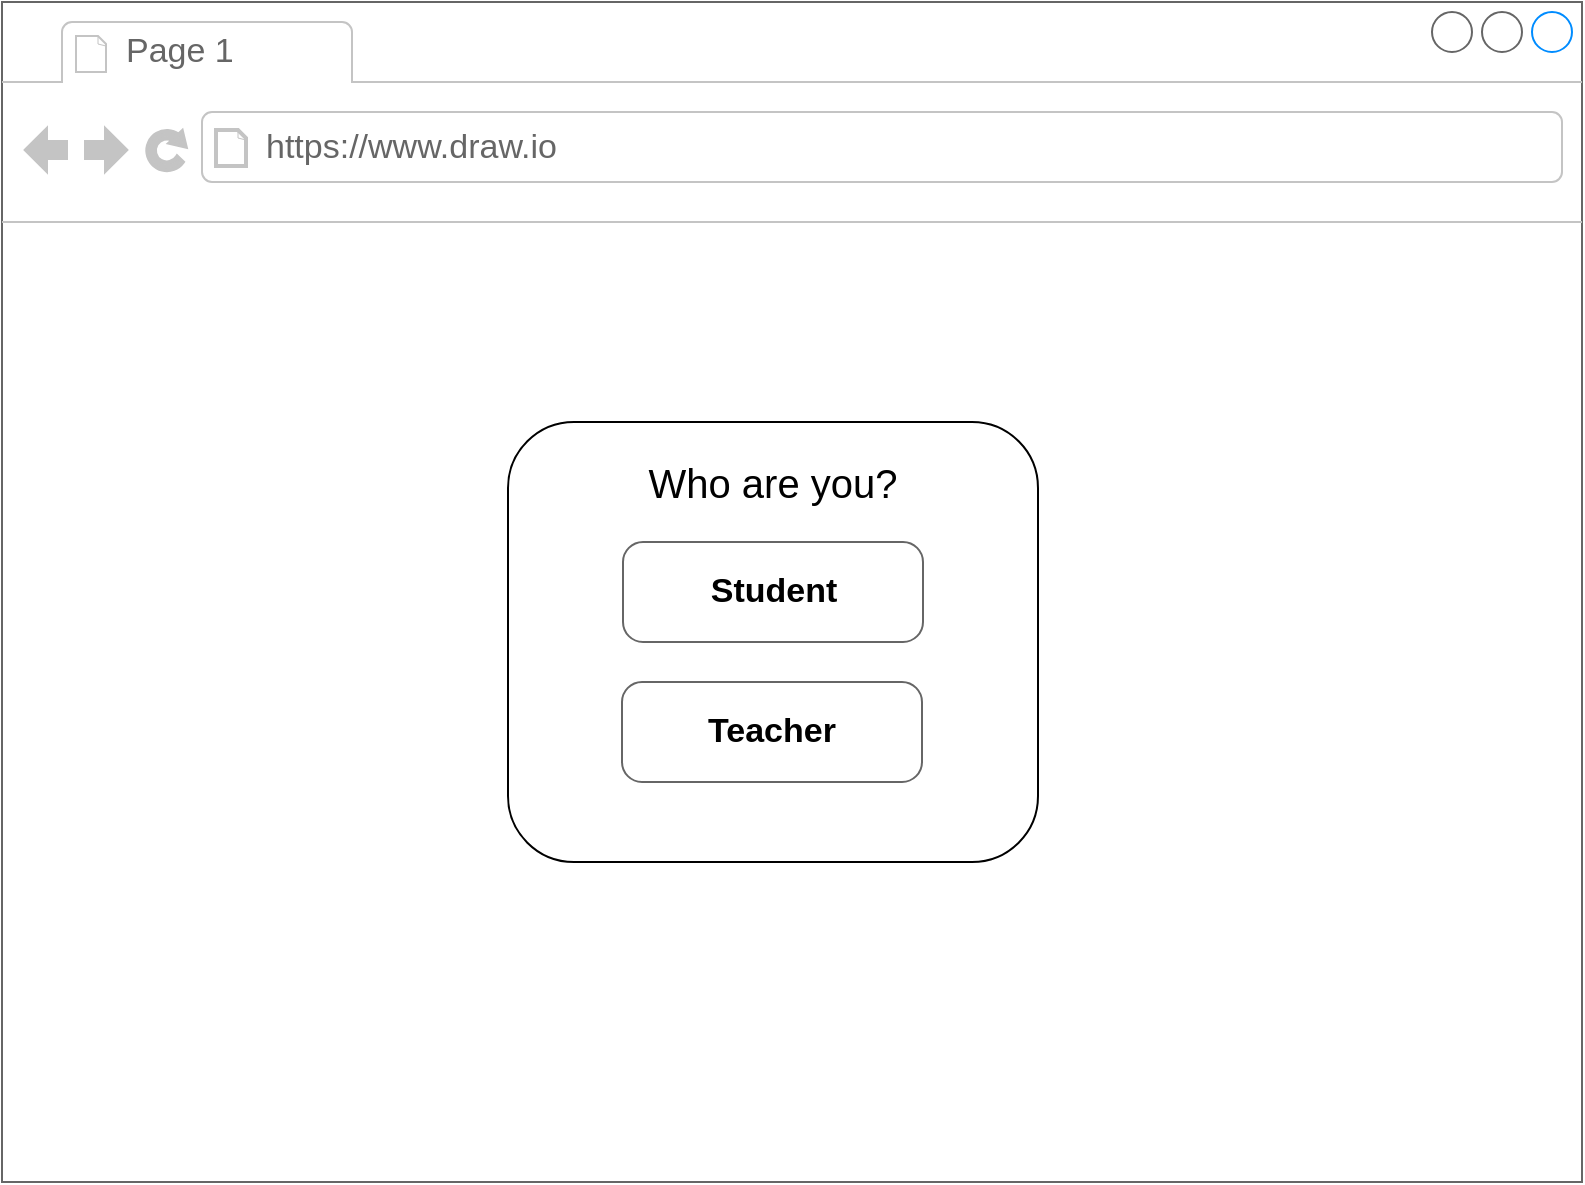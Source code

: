 <mxfile version="14.4.7" type="github" pages="15"><diagram id="k38Hl7vWeu0cK02Di8mr" name="Page-1"><mxGraphModel dx="1234" dy="437" grid="1" gridSize="10" guides="1" tooltips="1" connect="1" arrows="1" fold="1" page="1" pageScale="1" pageWidth="850" pageHeight="1100" math="0" shadow="0"><root><mxCell id="0"/><mxCell id="1" parent="0"/><mxCell id="jlovBK0E7uAY86TLWFhi-1" value="" style="strokeWidth=1;shadow=0;dashed=0;align=center;html=1;shape=mxgraph.mockup.containers.browserWindow;rSize=0;strokeColor=#666666;strokeColor2=#008cff;strokeColor3=#c4c4c4;mainText=,;recursiveResize=0;" vertex="1" parent="1"><mxGeometry x="80" y="450" width="790" height="590" as="geometry"/></mxCell><mxCell id="jlovBK0E7uAY86TLWFhi-2" value="Page 1" style="strokeWidth=1;shadow=0;dashed=0;align=center;html=1;shape=mxgraph.mockup.containers.anchor;fontSize=17;fontColor=#666666;align=left;" vertex="1" parent="jlovBK0E7uAY86TLWFhi-1"><mxGeometry x="60" y="12" width="110" height="26" as="geometry"/></mxCell><mxCell id="jlovBK0E7uAY86TLWFhi-3" value="https://www.draw.io" style="strokeWidth=1;shadow=0;dashed=0;align=center;html=1;shape=mxgraph.mockup.containers.anchor;rSize=0;fontSize=17;fontColor=#666666;align=left;" vertex="1" parent="jlovBK0E7uAY86TLWFhi-1"><mxGeometry x="130" y="60" width="250" height="26" as="geometry"/></mxCell><mxCell id="jlovBK0E7uAY86TLWFhi-4" value="" style="rounded=1;whiteSpace=wrap;html=1;" vertex="1" parent="jlovBK0E7uAY86TLWFhi-1"><mxGeometry x="253" y="210" width="265" height="220" as="geometry"/></mxCell><mxCell id="jlovBK0E7uAY86TLWFhi-5" value="Student" style="strokeWidth=1;shadow=0;dashed=0;align=center;html=1;shape=mxgraph.mockup.buttons.button;strokeColor=#666666;mainText=;buttonStyle=round;fontSize=17;fontStyle=1;whiteSpace=wrap;fillColor=#FFFFFF;" vertex="1" parent="jlovBK0E7uAY86TLWFhi-1"><mxGeometry x="310.5" y="270" width="150" height="50" as="geometry"/></mxCell><mxCell id="jlovBK0E7uAY86TLWFhi-6" value="Teacher" style="strokeWidth=1;shadow=0;dashed=0;align=center;html=1;shape=mxgraph.mockup.buttons.button;strokeColor=#666666;mainText=;buttonStyle=round;fontSize=17;fontStyle=1;whiteSpace=wrap;fillColor=#FFFFFF;" vertex="1" parent="jlovBK0E7uAY86TLWFhi-1"><mxGeometry x="310" y="340" width="150" height="50" as="geometry"/></mxCell><mxCell id="jlovBK0E7uAY86TLWFhi-7" value="&lt;font style=&quot;font-size: 20px&quot;&gt;Who are you?&lt;/font&gt;" style="text;html=1;strokeColor=none;fillColor=none;align=center;verticalAlign=middle;whiteSpace=wrap;rounded=0;fontColor=#000000;" vertex="1" parent="jlovBK0E7uAY86TLWFhi-1"><mxGeometry x="311" y="230" width="149" height="20" as="geometry"/></mxCell></root></mxGraphModel></diagram><diagram name="login (teacher)" id="cUe2lpGJMWf9NbLW4Z_o"><mxGraphModel dx="1234" dy="437" grid="1" gridSize="10" guides="1" tooltips="1" connect="1" arrows="1" fold="1" page="1" pageScale="1" pageWidth="850" pageHeight="1100" math="0" shadow="0"><root><mxCell id="Fy1jiFFCZcnhIIXUAdRw-0"/><mxCell id="Fy1jiFFCZcnhIIXUAdRw-1" parent="Fy1jiFFCZcnhIIXUAdRw-0"/><mxCell id="RGOyCAIiafMy42ffk4cB-0" value="" style="strokeWidth=1;shadow=0;dashed=0;align=center;html=1;shape=mxgraph.mockup.containers.browserWindow;rSize=0;strokeColor=#666666;strokeColor2=#008cff;strokeColor3=#c4c4c4;mainText=,;recursiveResize=0;" parent="Fy1jiFFCZcnhIIXUAdRw-1" vertex="1"><mxGeometry x="20" y="250" width="810" height="650" as="geometry"/></mxCell><mxCell id="RGOyCAIiafMy42ffk4cB-1" value="Page 1" style="strokeWidth=1;shadow=0;dashed=0;align=center;html=1;shape=mxgraph.mockup.containers.anchor;fontSize=17;fontColor=#666666;align=left;" parent="RGOyCAIiafMy42ffk4cB-0" vertex="1"><mxGeometry x="60" y="12" width="110" height="26" as="geometry"/></mxCell><mxCell id="RGOyCAIiafMy42ffk4cB-2" value="https://www.../teacher/login" style="strokeWidth=1;shadow=0;dashed=0;align=center;html=1;shape=mxgraph.mockup.containers.anchor;rSize=0;fontSize=17;fontColor=#666666;align=left;" parent="RGOyCAIiafMy42ffk4cB-0" vertex="1"><mxGeometry x="130" y="60" width="250" height="26" as="geometry"/></mxCell><mxCell id="6Zv3or1wNurKheIdRFV6-0" value="" style="rounded=1;whiteSpace=wrap;html=1;" parent="RGOyCAIiafMy42ffk4cB-0" vertex="1"><mxGeometry x="257" y="160" width="297" height="450" as="geometry"/></mxCell><mxCell id="6Zv3or1wNurKheIdRFV6-1" value="&lt;span style=&quot;color: rgb(0 , 0 , 0) ; font-size: 20px ; font-weight: 400&quot;&gt;Username&lt;/span&gt;" style="fillColor=none;strokeColor=none;html=1;fontSize=11;fontStyle=0;align=left;fontColor=#596780;fontStyle=1;fontSize=11" parent="RGOyCAIiafMy42ffk4cB-0" vertex="1"><mxGeometry x="289.5" y="190" width="240" height="20" as="geometry"/></mxCell><mxCell id="6Zv3or1wNurKheIdRFV6-2" value="" style="rounded=1;arcSize=9;align=left;spacingLeft=5;html=1;strokeWidth=2;fontSize=12;fillColor=#FFFFFF;" parent="RGOyCAIiafMy42ffk4cB-0" vertex="1"><mxGeometry x="289.5" y="227.5" width="232" height="35" as="geometry"/></mxCell><mxCell id="6Zv3or1wNurKheIdRFV6-3" value="&lt;span style=&quot;color: rgb(0 , 0 , 0) ; font-size: 20px ; font-weight: 400&quot;&gt;Password&lt;/span&gt;" style="fillColor=none;strokeColor=none;html=1;fontSize=11;fontStyle=0;align=left;fontColor=#596780;fontStyle=1;fontSize=11" parent="RGOyCAIiafMy42ffk4cB-0" vertex="1"><mxGeometry x="289.5" y="300" width="240" height="20" as="geometry"/></mxCell><mxCell id="6Zv3or1wNurKheIdRFV6-4" value="" style="rounded=1;arcSize=9;align=left;spacingLeft=5;html=1;strokeWidth=2;fontSize=12;fillColor=#FFFFFF;" parent="RGOyCAIiafMy42ffk4cB-0" vertex="1"><mxGeometry x="290" y="340" width="232" height="35" as="geometry"/></mxCell><mxCell id="6Zv3or1wNurKheIdRFV6-5" value="Log In" style="strokeWidth=1;shadow=0;dashed=0;align=center;html=1;shape=mxgraph.mockup.buttons.button;mainText=;buttonStyle=round;fontSize=17;fontStyle=1;whiteSpace=wrap;" parent="RGOyCAIiafMy42ffk4cB-0" vertex="1"><mxGeometry x="288.75" y="430" width="234.5" height="40" as="geometry"/></mxCell><mxCell id="6Zv3or1wNurKheIdRFV6-6" value="&lt;font style=&quot;font-size: 14px&quot;&gt;&lt;u&gt;Forgot password?&lt;/u&gt;&lt;/font&gt;" style="text;html=1;strokeColor=none;fillColor=none;align=left;verticalAlign=middle;whiteSpace=wrap;rounded=0;fontColor=#000000;" parent="RGOyCAIiafMy42ffk4cB-0" vertex="1"><mxGeometry x="290" y="390" width="154" height="20" as="geometry"/></mxCell><mxCell id="6Zv3or1wNurKheIdRFV6-7" value="Sign Up" style="strokeWidth=1;shadow=0;dashed=0;align=center;html=1;shape=mxgraph.mockup.buttons.button;mainText=;buttonStyle=round;fontSize=17;fontStyle=1;whiteSpace=wrap;" parent="RGOyCAIiafMy42ffk4cB-0" vertex="1"><mxGeometry x="290" y="480" width="234" height="40" as="geometry"/></mxCell><mxCell id="6Zv3or1wNurKheIdRFV6-8" value="Log in with Google" style="strokeWidth=1;shadow=0;dashed=0;align=center;html=1;shape=mxgraph.mockup.buttons.button;mainText=;buttonStyle=round;fontSize=17;fontStyle=1;whiteSpace=wrap;" parent="RGOyCAIiafMy42ffk4cB-0" vertex="1"><mxGeometry x="292" y="530" width="232" height="40" as="geometry"/></mxCell></root></mxGraphModel></diagram><diagram name="sign up (teacher)" id="FCRfnSVe3t2Fewv6xUbN"><mxGraphModel dx="1234" dy="437" grid="1" gridSize="10" guides="1" tooltips="1" connect="1" arrows="1" fold="1" page="1" pageScale="1" pageWidth="850" pageHeight="1100" math="0" shadow="0"><root><mxCell id="qHOokK0UEwL4Asx7rJWo-0"/><mxCell id="qHOokK0UEwL4Asx7rJWo-1" parent="qHOokK0UEwL4Asx7rJWo-0"/><mxCell id="1mmVkPA-66OKf_sYqtR9-0" value="" style="strokeWidth=1;shadow=0;dashed=0;align=center;html=1;shape=mxgraph.mockup.containers.browserWindow;rSize=0;strokeColor=#666666;strokeColor2=#008cff;strokeColor3=#c4c4c4;mainText=,;recursiveResize=0;" parent="qHOokK0UEwL4Asx7rJWo-1" vertex="1"><mxGeometry x="10" y="240" width="840" height="790" as="geometry"/></mxCell><mxCell id="1mmVkPA-66OKf_sYqtR9-1" value="Page 1" style="strokeWidth=1;shadow=0;dashed=0;align=center;html=1;shape=mxgraph.mockup.containers.anchor;fontSize=17;fontColor=#666666;align=left;" parent="1mmVkPA-66OKf_sYqtR9-0" vertex="1"><mxGeometry x="60" y="12" width="110" height="26" as="geometry"/></mxCell><mxCell id="1mmVkPA-66OKf_sYqtR9-2" value="https://www..../teacher/register" style="strokeWidth=1;shadow=0;dashed=0;align=center;html=1;shape=mxgraph.mockup.containers.anchor;rSize=0;fontSize=17;fontColor=#666666;align=left;" parent="1mmVkPA-66OKf_sYqtR9-0" vertex="1"><mxGeometry x="130" y="60" width="250" height="26" as="geometry"/></mxCell><mxCell id="1mmVkPA-66OKf_sYqtR9-3" value="" style="rounded=1;whiteSpace=wrap;html=1;" parent="1mmVkPA-66OKf_sYqtR9-0" vertex="1"><mxGeometry x="118.5" y="170" width="583" height="510" as="geometry"/></mxCell><mxCell id="1mmVkPA-66OKf_sYqtR9-4" value="&lt;span style=&quot;color: rgb(0 , 0 , 0) ; font-size: 20px ; font-weight: 400&quot;&gt;First Name&lt;/span&gt;" style="fillColor=none;strokeColor=none;html=1;fontSize=11;fontStyle=0;align=left;fontColor=#596780;fontStyle=1;fontSize=11" parent="1mmVkPA-66OKf_sYqtR9-0" vertex="1"><mxGeometry x="180" y="200" width="240" height="20" as="geometry"/></mxCell><mxCell id="1mmVkPA-66OKf_sYqtR9-5" value="" style="rounded=1;arcSize=9;align=left;spacingLeft=5;html=1;strokeWidth=2;fontSize=12;fillColor=#FFFFFF;" parent="1mmVkPA-66OKf_sYqtR9-0" vertex="1"><mxGeometry x="180" y="240" width="190" height="35" as="geometry"/></mxCell><mxCell id="1mmVkPA-66OKf_sYqtR9-6" value="&lt;span style=&quot;color: rgb(0 , 0 , 0) ; font-size: 20px ; font-weight: 400&quot;&gt;Last Name&lt;/span&gt;" style="fillColor=none;strokeColor=none;html=1;fontSize=11;fontStyle=0;align=left;fontColor=#596780;fontStyle=1;fontSize=11" parent="1mmVkPA-66OKf_sYqtR9-0" vertex="1"><mxGeometry x="440" y="200" width="240" height="20" as="geometry"/></mxCell><mxCell id="1mmVkPA-66OKf_sYqtR9-7" value="" style="rounded=1;arcSize=9;align=left;spacingLeft=5;html=1;strokeWidth=2;fontSize=12;fillColor=#FFFFFF;" parent="1mmVkPA-66OKf_sYqtR9-0" vertex="1"><mxGeometry x="440" y="240" width="210" height="35" as="geometry"/></mxCell><mxCell id="1mmVkPA-66OKf_sYqtR9-10" value="Sign Up" style="strokeWidth=1;shadow=0;dashed=0;align=center;html=1;shape=mxgraph.mockup.buttons.button;mainText=;buttonStyle=round;fontSize=17;fontStyle=1;whiteSpace=wrap;" parent="1mmVkPA-66OKf_sYqtR9-0" vertex="1"><mxGeometry x="180" y="580" width="470" height="40" as="geometry"/></mxCell><mxCell id="1mmVkPA-66OKf_sYqtR9-12" value="&lt;font style=&quot;font-size: 20px ; font-weight: normal&quot; color=&quot;#000000&quot;&gt;Email&lt;/font&gt;" style="fillColor=none;strokeColor=none;html=1;fontSize=11;fontStyle=0;align=left;fontColor=#596780;fontStyle=1;fontSize=11" parent="1mmVkPA-66OKf_sYqtR9-0" vertex="1"><mxGeometry x="180" y="320" width="240" height="20" as="geometry"/></mxCell><mxCell id="1mmVkPA-66OKf_sYqtR9-13" value="" style="rounded=1;arcSize=9;align=left;spacingLeft=5;html=1;strokeWidth=2;fontSize=12;" parent="1mmVkPA-66OKf_sYqtR9-0" vertex="1"><mxGeometry x="180" y="360" width="470" height="40" as="geometry"/></mxCell><mxCell id="1mmVkPA-66OKf_sYqtR9-14" value="&lt;font style=&quot;font-size: 20px ; font-weight: normal&quot; color=&quot;#000000&quot;&gt;Password&lt;/font&gt;" style="fillColor=none;strokeColor=none;html=1;fontSize=11;fontStyle=0;align=left;fontColor=#596780;fontStyle=1;fontSize=11" parent="1mmVkPA-66OKf_sYqtR9-0" vertex="1"><mxGeometry x="180" y="440" width="240" height="20" as="geometry"/></mxCell><mxCell id="1mmVkPA-66OKf_sYqtR9-15" value="" style="rounded=1;arcSize=9;align=left;spacingLeft=5;html=1;strokeWidth=2;fontSize=12;" parent="1mmVkPA-66OKf_sYqtR9-0" vertex="1"><mxGeometry x="180" y="480" width="190" height="40" as="geometry"/></mxCell><mxCell id="1mmVkPA-66OKf_sYqtR9-18" value="&lt;font style=&quot;font-size: 20px ; font-weight: normal&quot; color=&quot;#000000&quot;&gt;Confirm Password&lt;/font&gt;" style="fillColor=none;strokeColor=none;html=1;fontSize=11;fontStyle=0;align=left;fontColor=#596780;fontStyle=1;fontSize=11" parent="1mmVkPA-66OKf_sYqtR9-0" vertex="1"><mxGeometry x="440" y="440" width="240" height="20" as="geometry"/></mxCell><mxCell id="1mmVkPA-66OKf_sYqtR9-19" value="" style="rounded=1;arcSize=9;align=left;spacingLeft=5;html=1;strokeWidth=2;fontSize=12;" parent="1mmVkPA-66OKf_sYqtR9-0" vertex="1"><mxGeometry x="440" y="480" width="210" height="40" as="geometry"/></mxCell></root></mxGraphModel></diagram><diagram name="forgot password (teacher)" id="Bon8Cux22ZtI-5uLHP91"><mxGraphModel dx="1234" dy="437" grid="1" gridSize="10" guides="1" tooltips="1" connect="1" arrows="1" fold="1" page="1" pageScale="1" pageWidth="850" pageHeight="1100" math="0" shadow="0"><root><mxCell id="vsYtDyOCOvzfABi6gwAz-0"/><mxCell id="vsYtDyOCOvzfABi6gwAz-1" parent="vsYtDyOCOvzfABi6gwAz-0"/><mxCell id="vsYtDyOCOvzfABi6gwAz-2" value="" style="strokeWidth=1;shadow=0;dashed=0;align=center;html=1;shape=mxgraph.mockup.containers.browserWindow;rSize=0;strokeColor=#666666;strokeColor2=#008cff;strokeColor3=#c4c4c4;mainText=,;recursiveResize=0;fillColor=#FFFFFF;fontColor=#000000;" parent="vsYtDyOCOvzfABi6gwAz-1" vertex="1"><mxGeometry y="70" width="830" height="630" as="geometry"/></mxCell><mxCell id="vsYtDyOCOvzfABi6gwAz-3" value="Page 1" style="strokeWidth=1;shadow=0;dashed=0;align=center;html=1;shape=mxgraph.mockup.containers.anchor;fontSize=17;fontColor=#666666;align=left;" parent="vsYtDyOCOvzfABi6gwAz-2" vertex="1"><mxGeometry x="60" y="12" width="110" height="26" as="geometry"/></mxCell><mxCell id="vsYtDyOCOvzfABi6gwAz-4" value="https://www..../teacher/forgotpassword" style="strokeWidth=1;shadow=0;dashed=0;align=center;html=1;shape=mxgraph.mockup.containers.anchor;rSize=0;fontSize=17;fontColor=#666666;align=left;" parent="vsYtDyOCOvzfABi6gwAz-2" vertex="1"><mxGeometry x="130" y="60" width="250" height="26" as="geometry"/></mxCell><mxCell id="mUsIzLyi0lT7sXhow9Ti-0" value="" style="rounded=1;whiteSpace=wrap;html=1;" parent="vsYtDyOCOvzfABi6gwAz-2" vertex="1"><mxGeometry x="267" y="260" width="297" height="220" as="geometry"/></mxCell><mxCell id="mUsIzLyi0lT7sXhow9Ti-1" value="&lt;span style=&quot;color: rgb(0 , 0 , 0) ; font-size: 20px ; font-weight: 400&quot;&gt;Enter your email&lt;/span&gt;" style="fillColor=none;strokeColor=none;html=1;fontSize=11;fontStyle=0;align=left;fontColor=#596780;fontStyle=1;fontSize=11" parent="vsYtDyOCOvzfABi6gwAz-2" vertex="1"><mxGeometry x="299" y="290" width="240" height="20" as="geometry"/></mxCell><mxCell id="mUsIzLyi0lT7sXhow9Ti-2" value="" style="rounded=1;arcSize=9;align=left;spacingLeft=5;html=1;strokeWidth=2;fontSize=12;fillColor=#FFFFFF;" parent="vsYtDyOCOvzfABi6gwAz-2" vertex="1"><mxGeometry x="299" y="340" width="232" height="35" as="geometry"/></mxCell><mxCell id="_SH8-LKNXnZKEn58K3RB-0" value="Sent code" style="strokeWidth=1;shadow=0;dashed=0;align=center;html=1;shape=mxgraph.mockup.buttons.button;mainText=;buttonStyle=round;fontSize=17;fontStyle=1;whiteSpace=wrap;" parent="vsYtDyOCOvzfABi6gwAz-2" vertex="1"><mxGeometry x="299" y="400" width="231" height="40" as="geometry"/></mxCell></root></mxGraphModel></diagram><diagram name="test library (teacher)" id="gzNTG5LAT8-Med5U-RM9"><mxGraphModel dx="782" dy="403" grid="1" gridSize="10" guides="1" tooltips="1" connect="1" arrows="1" fold="1" page="1" pageScale="1" pageWidth="850" pageHeight="1100" math="0" shadow="0"><root><mxCell id="_5dXiN8_H0o1Hb8W8yED-0"/><mxCell id="_5dXiN8_H0o1Hb8W8yED-1" parent="_5dXiN8_H0o1Hb8W8yED-0"/><mxCell id="YogZrPip3gEKml8mYCJP-0" value="" style="strokeWidth=1;shadow=0;dashed=0;align=left;html=1;shape=mxgraph.mockup.containers.browserWindow;rSize=0;strokeColor=#666666;strokeColor2=#008cff;strokeColor3=#c4c4c4;mainText=,;recursiveResize=0;fillColor=#FFFFFF;fontColor=#000000;" parent="_5dXiN8_H0o1Hb8W8yED-1" vertex="1"><mxGeometry x="15" y="250" width="820" height="580" as="geometry"/></mxCell><mxCell id="YogZrPip3gEKml8mYCJP-1" value="Page 1" style="strokeWidth=1;shadow=0;dashed=0;align=center;html=1;shape=mxgraph.mockup.containers.anchor;fontSize=17;fontColor=#666666;align=left;" parent="YogZrPip3gEKml8mYCJP-0" vertex="1"><mxGeometry x="60" y="12" width="110" height="26" as="geometry"/></mxCell><mxCell id="YogZrPip3gEKml8mYCJP-2" value="https://www..../teacher/#testlibrary" style="strokeWidth=1;shadow=0;dashed=0;align=center;html=1;shape=mxgraph.mockup.containers.anchor;rSize=0;fontSize=17;fontColor=#666666;align=left;" parent="YogZrPip3gEKml8mYCJP-0" vertex="1"><mxGeometry x="130" y="60" width="250" height="26" as="geometry"/></mxCell><mxCell id="YogZrPip3gEKml8mYCJP-3" value="" style="rounded=0;whiteSpace=wrap;html=1;strokeColor=#000000;fillColor=#FFFFFF;fontColor=#000000;align=left;" parent="YogZrPip3gEKml8mYCJP-0" vertex="1"><mxGeometry y="110" width="140" height="470" as="geometry"/></mxCell><mxCell id="YogZrPip3gEKml8mYCJP-4" value="&lt;font style=&quot;font-size: 8px&quot;&gt;[teacher.avatar]&lt;/font&gt;" style="ellipse;whiteSpace=wrap;html=1;aspect=fixed;strokeColor=#000000;fillColor=#FFFFFF;fontColor=#000000;align=center;" parent="YogZrPip3gEKml8mYCJP-0" vertex="1"><mxGeometry x="40" y="130" width="60" height="60" as="geometry"/></mxCell><mxCell id="YogZrPip3gEKml8mYCJP-5" value="[teacher.teacherName]" style="text;html=1;strokeColor=none;fillColor=none;align=center;verticalAlign=middle;whiteSpace=wrap;rounded=0;fontColor=#000000;" parent="YogZrPip3gEKml8mYCJP-0" vertex="1"><mxGeometry x="50" y="190" width="40" height="20" as="geometry"/></mxCell><mxCell id="YogZrPip3gEKml8mYCJP-6" value="Student List" style="rounded=0;whiteSpace=wrap;html=1;align=center;" parent="YogZrPip3gEKml8mYCJP-0" vertex="1"><mxGeometry y="320" width="140" height="60" as="geometry"/></mxCell><mxCell id="YogZrPip3gEKml8mYCJP-7" value="[test.testName]" style="rounded=0;whiteSpace=wrap;html=1;strokeColor=#000000;fillColor=#FFFFFF;fontColor=#000000;align=center;" parent="YogZrPip3gEKml8mYCJP-0" vertex="1"><mxGeometry x="195" y="140" width="145" height="130" as="geometry"/></mxCell><mxCell id="YogZrPip3gEKml8mYCJP-8" value="[test.testName]" style="rounded=0;whiteSpace=wrap;html=1;strokeColor=#000000;fillColor=#FFFFFF;fontColor=#000000;align=center;" parent="YogZrPip3gEKml8mYCJP-0" vertex="1"><mxGeometry x="405" y="140" width="150" height="130" as="geometry"/></mxCell><mxCell id="YogZrPip3gEKml8mYCJP-9" value="[test.testName]" style="rounded=0;whiteSpace=wrap;html=1;strokeColor=#000000;fillColor=#FFFFFF;fontColor=#000000;align=center;" parent="YogZrPip3gEKml8mYCJP-0" vertex="1"><mxGeometry x="625" y="140" width="145" height="130" as="geometry"/></mxCell><mxCell id="YogZrPip3gEKml8mYCJP-10" value="+ Add Test" style="rounded=0;whiteSpace=wrap;html=1;strokeColor=#000000;fillColor=#FFFFFF;fontColor=#000000;align=center;" parent="YogZrPip3gEKml8mYCJP-0" vertex="1"><mxGeometry x="195" y="340" width="145" height="140" as="geometry"/></mxCell><mxCell id="YogZrPip3gEKml8mYCJP-11" value="Test Library" style="rounded=0;whiteSpace=wrap;html=1;align=center;fillColor=#f8cecc;strokeColor=#b85450;" parent="YogZrPip3gEKml8mYCJP-0" vertex="1"><mxGeometry y="260" width="140" height="60" as="geometry"/></mxCell></root></mxGraphModel></diagram><diagram name="test (teacher)" id="InN9nWNQs8ihovcJZVXb"><mxGraphModel dx="782" dy="403" grid="1" gridSize="10" guides="1" tooltips="1" connect="1" arrows="1" fold="1" page="1" pageScale="1" pageWidth="850" pageHeight="1100" math="0" shadow="0"><root><mxCell id="ekV7CktjYJDg1CgGVT6_-0"/><mxCell id="ekV7CktjYJDg1CgGVT6_-1" parent="ekV7CktjYJDg1CgGVT6_-0"/><mxCell id="iAb2AMnUlWd71gTX872I-0" value="&#10;&#10;&lt;span style=&quot;color: rgb(0, 0, 0); font-family: helvetica; font-size: 12px; font-style: normal; font-weight: 400; letter-spacing: normal; text-align: center; text-indent: 0px; text-transform: none; word-spacing: 0px; background-color: rgb(248, 249, 250); display: inline; float: none;&quot;&gt;History&lt;/span&gt;&#10;&#10;" style="strokeWidth=1;shadow=0;dashed=0;align=left;html=1;shape=mxgraph.mockup.containers.browserWindow;rSize=0;strokeColor=#666666;strokeColor2=#008cff;strokeColor3=#c4c4c4;mainText=,;recursiveResize=0;fillColor=#FFFFFF;fontColor=#000000;" parent="ekV7CktjYJDg1CgGVT6_-1" vertex="1"><mxGeometry x="15" y="250" width="820" height="640" as="geometry"/></mxCell><mxCell id="iAb2AMnUlWd71gTX872I-1" value="Page 1" style="strokeWidth=1;shadow=0;dashed=0;align=center;html=1;shape=mxgraph.mockup.containers.anchor;fontSize=17;fontColor=#666666;align=left;" parent="iAb2AMnUlWd71gTX872I-0" vertex="1"><mxGeometry x="60" y="12" width="110" height="26" as="geometry"/></mxCell><mxCell id="iAb2AMnUlWd71gTX872I-2" value="https://www..../teacher/#testlibrary/testa" style="strokeWidth=1;shadow=0;dashed=0;align=center;html=1;shape=mxgraph.mockup.containers.anchor;rSize=0;fontSize=17;fontColor=#666666;align=left;" parent="iAb2AMnUlWd71gTX872I-0" vertex="1"><mxGeometry x="130" y="60" width="250" height="26" as="geometry"/></mxCell><mxCell id="iAb2AMnUlWd71gTX872I-34" value="&#10;&#10;&lt;span style=&quot;color: rgb(0, 0, 0); font-family: helvetica; font-size: 12px; font-style: normal; font-weight: 400; letter-spacing: normal; text-align: center; text-indent: 0px; text-transform: none; word-spacing: 0px; background-color: rgb(248, 249, 250); display: inline; float: none;&quot;&gt;History&lt;/span&gt;&#10;&#10;" style="rounded=0;whiteSpace=wrap;html=1;strokeColor=#000000;fillColor=#FFFFFF;fontColor=#000000;align=left;" parent="iAb2AMnUlWd71gTX872I-0" vertex="1"><mxGeometry y="110" width="140" height="530" as="geometry"/></mxCell><mxCell id="iAb2AMnUlWd71gTX872I-35" value="&lt;font style=&quot;font-size: 8px&quot;&gt;[teacher.avatar]&lt;/font&gt;" style="ellipse;whiteSpace=wrap;html=1;aspect=fixed;strokeColor=#000000;fillColor=#FFFFFF;fontColor=#000000;align=center;" parent="iAb2AMnUlWd71gTX872I-0" vertex="1"><mxGeometry x="40" y="120" width="60" height="60" as="geometry"/></mxCell><mxCell id="iAb2AMnUlWd71gTX872I-36" value="[teacher.teacherName]" style="text;html=1;strokeColor=none;fillColor=none;align=center;verticalAlign=middle;whiteSpace=wrap;rounded=0;fontColor=#000000;" parent="iAb2AMnUlWd71gTX872I-0" vertex="1"><mxGeometry x="50" y="190" width="40" height="20" as="geometry"/></mxCell><mxCell id="iAb2AMnUlWd71gTX872I-37" value="Student List" style="rounded=0;whiteSpace=wrap;html=1;align=center;" parent="iAb2AMnUlWd71gTX872I-0" vertex="1"><mxGeometry y="330" width="140" height="60" as="geometry"/></mxCell><mxCell id="iAb2AMnUlWd71gTX872I-38" value="Test Library" style="rounded=0;whiteSpace=wrap;html=1;align=center;fillColor=#f8cecc;strokeColor=#b85450;" parent="iAb2AMnUlWd71gTX872I-0" vertex="1"><mxGeometry y="270" width="140" height="60" as="geometry"/></mxCell><mxCell id="iAb2AMnUlWd71gTX872I-39" value="&lt;span style=&quot;font-size: 20px&quot;&gt;[test.testName]&lt;/span&gt;" style="text;html=1;strokeColor=none;fillColor=none;align=center;verticalAlign=middle;whiteSpace=wrap;rounded=0;fontColor=#000000;fontStyle=1" parent="iAb2AMnUlWd71gTX872I-0" vertex="1"><mxGeometry x="205" y="146.5" width="85" height="20" as="geometry"/></mxCell><mxCell id="iAb2AMnUlWd71gTX872I-41" value="Edit" style="strokeWidth=1;shadow=0;dashed=0;align=center;html=1;shape=mxgraph.mockup.buttons.button;mainText=;buttonStyle=round;fontSize=17;fontStyle=1;whiteSpace=wrap;" parent="iAb2AMnUlWd71gTX872I-0" vertex="1"><mxGeometry x="670" y="240" width="80" height="30" as="geometry"/></mxCell><mxCell id="bgwReDebGuJfceUS-Q2n-0" value="" style="rounded=1;whiteSpace=wrap;html=1;strokeColor=#000000;fillColor=#FFFFFF;fontColor=#000000;align=center;" parent="iAb2AMnUlWd71gTX872I-0" vertex="1"><mxGeometry x="170" y="290" width="580" height="160" as="geometry"/></mxCell><mxCell id="bgwReDebGuJfceUS-Q2n-2" value="Total: [test.questionsList.lenght] questions" style="text;html=1;strokeColor=none;fillColor=none;align=center;verticalAlign=middle;whiteSpace=wrap;rounded=0;fontColor=#000000;fontSize=14;" parent="iAb2AMnUlWd71gTX872I-0" vertex="1"><mxGeometry x="380" y="245" width="270" height="20" as="geometry"/></mxCell><mxCell id="bgwReDebGuJfceUS-Q2n-5" value="[question.description]" style="fillColor=none;strokeColor=none;fontSize=14;fontStyle=1;align=left;" parent="iAb2AMnUlWd71gTX872I-0" vertex="1"><mxGeometry x="207" y="310" width="150" height="20" as="geometry"/></mxCell><mxCell id="bgwReDebGuJfceUS-Q2n-6" value="[question.options[]]" style="rounded=1;fillColor=#F0F2F5;strokeColor=#D8DCE3;fontColor=#000000;align=left;verticalAlign=middle;fontStyle=0;fontSize=12;labelPosition=right;verticalLabelPosition=middle;spacingLeft=10;html=1;shadow=0;dashed=0;direction=north;arcSize=0;" parent="iAb2AMnUlWd71gTX872I-0" vertex="1"><mxGeometry x="205" y="354" width="12" height="12" as="geometry"/></mxCell><mxCell id="bgwReDebGuJfceUS-Q2n-7" value="[question.options[question.answer]]" style="html=1;shadow=0;dashed=0;shape=mxgraph.atlassian.checkbox_2;fillColor=#0057D8;strokeColor=none;fontColor=#000000;align=left;verticalAlign=middle;fontStyle=0;fontSize=12;labelPosition=right;verticalLabelPosition=middle;spacingLeft=10" parent="iAb2AMnUlWd71gTX872I-0" vertex="1"><mxGeometry x="205" y="383.5" width="12" height="12" as="geometry"/></mxCell><mxCell id="bgwReDebGuJfceUS-Q2n-8" value="[question.options[question.answer]]" style="html=1;shadow=0;dashed=0;shape=mxgraph.atlassian.checkbox_2;fillColor=#0057D8;strokeColor=none;fontColor=#000000;align=left;verticalAlign=middle;fontStyle=0;fontSize=12;labelPosition=right;verticalLabelPosition=middle;spacingLeft=10" parent="iAb2AMnUlWd71gTX872I-0" vertex="1"><mxGeometry x="205" y="416.5" width="12" height="12" as="geometry"/></mxCell><mxCell id="bgwReDebGuJfceUS-Q2n-13" value="" style="rounded=1;whiteSpace=wrap;html=1;strokeColor=#000000;fillColor=#FFFFFF;fontColor=#000000;align=center;" parent="iAb2AMnUlWd71gTX872I-0" vertex="1"><mxGeometry x="170" y="460" width="580" height="160" as="geometry"/></mxCell><mxCell id="bgwReDebGuJfceUS-Q2n-14" value="[question.description]" style="fillColor=none;strokeColor=none;fontSize=14;fontStyle=1;align=left;" parent="iAb2AMnUlWd71gTX872I-0" vertex="1"><mxGeometry x="205" y="480" width="150" height="20" as="geometry"/></mxCell><mxCell id="bgwReDebGuJfceUS-Q2n-15" value="[question.options[]]" style="rounded=1;fillColor=#F0F2F5;strokeColor=#D8DCE3;fontColor=#000000;align=left;verticalAlign=middle;fontStyle=0;fontSize=12;labelPosition=right;verticalLabelPosition=middle;spacingLeft=10;html=1;shadow=0;dashed=0;direction=north;" parent="iAb2AMnUlWd71gTX872I-0" vertex="1"><mxGeometry x="205" y="520" width="12" height="12" as="geometry"/></mxCell><mxCell id="bgwReDebGuJfceUS-Q2n-16" value="[question.options[question.answer]]" style="html=1;shadow=0;dashed=0;shape=mxgraph.atlassian.checkbox_2;fillColor=#0057D8;strokeColor=none;fontColor=#000000;align=left;verticalAlign=middle;fontStyle=0;fontSize=12;labelPosition=right;verticalLabelPosition=middle;spacingLeft=10" parent="iAb2AMnUlWd71gTX872I-0" vertex="1"><mxGeometry x="205" y="549" width="12" height="12" as="geometry"/></mxCell><mxCell id="bgwReDebGuJfceUS-Q2n-17" value="[question.options[question.answer]]" style="html=1;shadow=0;dashed=0;shape=mxgraph.atlassian.checkbox_2;fillColor=#0057D8;strokeColor=none;fontColor=#000000;align=left;verticalAlign=middle;fontStyle=0;fontSize=12;labelPosition=right;verticalLabelPosition=middle;spacingLeft=10" parent="iAb2AMnUlWd71gTX872I-0" vertex="1"><mxGeometry x="205" y="580" width="12" height="12" as="geometry"/></mxCell><mxCell id="bgwReDebGuJfceUS-Q2n-29" value="Class" style="rounded=1;fillColor=#253858;strokeColor=none;html=1;fontColor=#ffffff;align=left;fontSize=12;spacingLeft=10" parent="iAb2AMnUlWd71gTX872I-0" vertex="1"><mxGeometry x="645" y="133.5" width="105" height="33" as="geometry"/></mxCell><mxCell id="bgwReDebGuJfceUS-Q2n-30" value="" style="shape=triangle;direction=south;fillColor=#ffffff;strokeColor=none;html=1" parent="bgwReDebGuJfceUS-Q2n-29" vertex="1"><mxGeometry x="1" y="0.5" width="12" height="6" relative="1" as="geometry"><mxPoint x="-20" y="-3" as="offset"/></mxGeometry></mxCell><mxCell id="bgwReDebGuJfceUS-Q2n-31" value="" style="rounded=1;fillColor=#ffffff;strokeColor=#DFE1E5;shadow=1;html=1;arcSize=4;fontSize=14;fontColor=#000000;align=center;" parent="iAb2AMnUlWd71gTX872I-0" vertex="1"><mxGeometry x="640" y="166.5" width="107.5" height="73.5" as="geometry"/></mxCell><mxCell id="bgwReDebGuJfceUS-Q2n-32" value="&lt;font style=&quot;font-size: 7px&quot;&gt;[test.forClasses[].className]&lt;/font&gt;" style="rounded=0;fillColor=#F4F5F7;strokeColor=none;shadow=0;html=1;align=left;fontSize=11;spacingLeft=10;fontColor=#253858;resizeWidth=1;whiteSpace=wrap;" parent="bgwReDebGuJfceUS-Q2n-31" vertex="1"><mxGeometry width="107.5" height="33" relative="1" as="geometry"><mxPoint y="6" as="offset"/></mxGeometry></mxCell><mxCell id="bgwReDebGuJfceUS-Q2n-36" value="&lt;font style=&quot;font-size: 7px&quot;&gt;[test.forClasses[].className]&lt;/font&gt;" style="rounded=0;fillColor=#F4F5F7;strokeColor=none;shadow=0;html=1;align=left;fontSize=12;spacingLeft=10;fontColor=#253858;resizeWidth=1" parent="bgwReDebGuJfceUS-Q2n-31" vertex="1"><mxGeometry y="40.5" width="107.5" height="33" as="geometry"/></mxCell></root></mxGraphModel></diagram><diagram name="create test (teacher)" id="-cKeueR6Grdyr-JALj88"><mxGraphModel dx="602" dy="422" grid="1" gridSize="10" guides="1" tooltips="1" connect="1" arrows="1" fold="1" page="1" pageScale="1" pageWidth="850" pageHeight="1100" math="0" shadow="0"><root><mxCell id="6BJO4hyALbySRVImuce4-0"/><mxCell id="6BJO4hyALbySRVImuce4-1" parent="6BJO4hyALbySRVImuce4-0"/><mxCell id="viuWFr0abTA7on462Zb4-0" value="&#10;&#10;&lt;span style=&quot;color: rgb(0, 0, 0); font-family: helvetica; font-size: 12px; font-style: normal; font-weight: 400; letter-spacing: normal; text-align: center; text-indent: 0px; text-transform: none; word-spacing: 0px; background-color: rgb(248, 249, 250); display: inline; float: none;&quot;&gt;History&lt;/span&gt;&#10;&#10;" style="strokeWidth=1;shadow=0;dashed=0;align=left;html=1;shape=mxgraph.mockup.containers.browserWindow;rSize=0;strokeColor=#666666;strokeColor2=#008cff;strokeColor3=#c4c4c4;mainText=,;recursiveResize=0;fillColor=#FFFFFF;fontColor=#000000;" parent="6BJO4hyALbySRVImuce4-1" vertex="1"><mxGeometry x="40" y="240" width="755" height="720" as="geometry"/></mxCell><mxCell id="viuWFr0abTA7on462Zb4-1" value="Page 1" style="strokeWidth=1;shadow=0;dashed=0;align=center;html=1;shape=mxgraph.mockup.containers.anchor;fontSize=17;fontColor=#666666;align=left;" parent="viuWFr0abTA7on462Zb4-0" vertex="1"><mxGeometry x="60" y="12" width="110" height="26" as="geometry"/></mxCell><mxCell id="viuWFr0abTA7on462Zb4-2" value="https://www..../teacher/#testlibrary/new" style="strokeWidth=1;shadow=0;dashed=0;align=center;html=1;shape=mxgraph.mockup.containers.anchor;rSize=0;fontSize=17;fontColor=#666666;align=left;" parent="viuWFr0abTA7on462Zb4-0" vertex="1"><mxGeometry x="130" y="60" width="250" height="26" as="geometry"/></mxCell><mxCell id="viuWFr0abTA7on462Zb4-3" value="" style="rounded=0;whiteSpace=wrap;html=1;strokeColor=#000000;fillColor=#FFFFFF;fontColor=#000000;align=left;" parent="viuWFr0abTA7on462Zb4-0" vertex="1"><mxGeometry y="110" width="140" height="610" as="geometry"/></mxCell><mxCell id="viuWFr0abTA7on462Zb4-4" value="avatar" style="ellipse;whiteSpace=wrap;html=1;aspect=fixed;strokeColor=#000000;fillColor=#FFFFFF;fontColor=#000000;align=center;" parent="viuWFr0abTA7on462Zb4-0" vertex="1"><mxGeometry x="40" y="120" width="60" height="60" as="geometry"/></mxCell><mxCell id="viuWFr0abTA7on462Zb4-5" value="Name" style="text;html=1;strokeColor=none;fillColor=none;align=center;verticalAlign=middle;whiteSpace=wrap;rounded=0;fontColor=#000000;" parent="viuWFr0abTA7on462Zb4-0" vertex="1"><mxGeometry x="50" y="190" width="40" height="20" as="geometry"/></mxCell><mxCell id="viuWFr0abTA7on462Zb4-6" value="Student List" style="rounded=0;whiteSpace=wrap;html=1;align=center;" parent="viuWFr0abTA7on462Zb4-0" vertex="1"><mxGeometry y="330" width="140" height="60" as="geometry"/></mxCell><mxCell id="viuWFr0abTA7on462Zb4-7" value="Test Library" style="rounded=0;whiteSpace=wrap;html=1;align=center;fillColor=#f8cecc;strokeColor=#b85450;" parent="viuWFr0abTA7on462Zb4-0" vertex="1"><mxGeometry y="270" width="140" height="60" as="geometry"/></mxCell><mxCell id="viuWFr0abTA7on462Zb4-31" value="&lt;font style=&quot;font-size: 20px&quot;&gt;&lt;b&gt;Create Test&lt;/b&gt;&lt;/font&gt;" style="text;html=1;strokeColor=none;fillColor=none;align=center;verticalAlign=middle;whiteSpace=wrap;rounded=0;fontSize=14;fontColor=#000000;" parent="viuWFr0abTA7on462Zb4-0" vertex="1"><mxGeometry x="155" y="130" width="175" height="20" as="geometry"/></mxCell><mxCell id="viuWFr0abTA7on462Zb4-33" value="&lt;font style=&quot;font-size: 16px ; font-weight: normal&quot;&gt;Title&lt;/font&gt;" style="fillColor=none;strokeColor=none;html=1;fontSize=11;fontStyle=0;align=left;fontStyle=1;fontSize=11" parent="viuWFr0abTA7on462Zb4-0" vertex="1"><mxGeometry x="185" y="180" width="240" height="20" as="geometry"/></mxCell><mxCell id="viuWFr0abTA7on462Zb4-34" value="" style="rounded=1;arcSize=9;align=left;spacingLeft=5;html=1;strokeWidth=2;fontSize=12;" parent="viuWFr0abTA7on462Zb4-0" vertex="1"><mxGeometry x="185" y="210" width="235" height="40" as="geometry"/></mxCell><mxCell id="viuWFr0abTA7on462Zb4-36" value="All" style="rounded=1;fillColor=#253858;strokeColor=none;html=1;fontColor=#ffffff;align=left;fontSize=12;spacingLeft=10" parent="viuWFr0abTA7on462Zb4-0" vertex="1"><mxGeometry x="590" y="210" width="110" height="40" as="geometry"/></mxCell><mxCell id="viuWFr0abTA7on462Zb4-37" value="" style="shape=triangle;direction=south;fillColor=#ffffff;strokeColor=none;html=1" parent="viuWFr0abTA7on462Zb4-36" vertex="1"><mxGeometry x="1" y="0.5" width="12" height="6" relative="1" as="geometry"><mxPoint x="-20" y="-3" as="offset"/></mxGeometry></mxCell><mxCell id="viuWFr0abTA7on462Zb4-38" value="" style="rounded=1;fillColor=#ffffff;strokeColor=#DFE1E5;shadow=1;html=1;arcSize=4;fontSize=14;fontColor=#000000;align=center;" parent="viuWFr0abTA7on462Zb4-0" vertex="1"><mxGeometry x="589" y="250" width="110" height="80" as="geometry"/></mxCell><mxCell id="viuWFr0abTA7on462Zb4-39" value="Class A" style="rounded=0;fillColor=#F4F5F7;strokeColor=none;shadow=0;html=1;align=left;fontSize=12;spacingLeft=10;fontColor=#253858;resizeWidth=1" parent="viuWFr0abTA7on462Zb4-38" vertex="1"><mxGeometry width="110" height="30" relative="1" as="geometry"><mxPoint y="6" as="offset"/></mxGeometry></mxCell><mxCell id="viuWFr0abTA7on462Zb4-40" value="Class B" style="rounded=0;fillColor=none;strokeColor=none;shadow=0;html=1;align=left;fontSize=12;spacingLeft=10;fontColor=#253858;resizeWidth=1" parent="viuWFr0abTA7on462Zb4-38" vertex="1"><mxGeometry width="110" height="33" relative="1" as="geometry"><mxPoint y="39" as="offset"/></mxGeometry></mxCell><mxCell id="viuWFr0abTA7on462Zb4-43" value="&lt;font style=&quot;font-size: 16px&quot;&gt;Class&lt;/font&gt;" style="text;html=1;strokeColor=none;fillColor=none;align=center;verticalAlign=middle;whiteSpace=wrap;rounded=0;fontSize=12;fontColor=#000000;" parent="viuWFr0abTA7on462Zb4-0" vertex="1"><mxGeometry x="585" y="180" width="40" height="20" as="geometry"/></mxCell><mxCell id="viuWFr0abTA7on462Zb4-45" value="" style="rounded=1;whiteSpace=wrap;html=1;strokeColor=#000000;fillColor=#FFFFFF;fontSize=12;fontColor=#000000;align=left;" parent="viuWFr0abTA7on462Zb4-0" vertex="1"><mxGeometry x="185" y="360" width="515" height="160" as="geometry"/></mxCell><mxCell id="YzfoiJIA1ixvQPfzJPfo-0" value="Question" style="text;html=1;strokeColor=none;fillColor=none;align=left;verticalAlign=middle;whiteSpace=wrap;rounded=0;fontSize=12;fontColor=#000000;" parent="viuWFr0abTA7on462Zb4-0" vertex="1"><mxGeometry x="210" y="380" width="65" height="20" as="geometry"/></mxCell><mxCell id="YzfoiJIA1ixvQPfzJPfo-1" value="" style="rounded=1;whiteSpace=wrap;html=1;strokeColor=#000000;fillColor=#FFFFFF;fontSize=12;fontColor=#000000;align=left;" parent="viuWFr0abTA7on462Zb4-0" vertex="1"><mxGeometry x="305" y="380" width="305" height="20" as="geometry"/></mxCell><mxCell id="YzfoiJIA1ixvQPfzJPfo-2" value="Checkbox" style="whiteSpace=wrap;html=1;aspect=fixed;strokeColor=#000000;fillColor=#FFFFFF;fontSize=12;fontColor=#000000;align=left;" parent="viuWFr0abTA7on462Zb4-0" vertex="1"><mxGeometry x="305" y="440" width="60" height="60" as="geometry"/></mxCell><mxCell id="YzfoiJIA1ixvQPfzJPfo-3" value="Radio" style="whiteSpace=wrap;html=1;aspect=fixed;strokeColor=#000000;fillColor=#FFFFFF;fontSize=12;fontColor=#000000;align=center;" parent="viuWFr0abTA7on462Zb4-0" vertex="1"><mxGeometry x="405" y="440" width="60" height="60" as="geometry"/></mxCell><mxCell id="YzfoiJIA1ixvQPfzJPfo-4" value="Fill" style="whiteSpace=wrap;html=1;aspect=fixed;strokeColor=#000000;fillColor=#FFFFFF;fontSize=12;fontColor=#000000;align=center;" parent="viuWFr0abTA7on462Zb4-0" vertex="1"><mxGeometry x="505" y="440" width="60" height="60" as="geometry"/></mxCell><mxCell id="YzfoiJIA1ixvQPfzJPfo-5" value="" style="html=1;verticalLabelPosition=bottom;align=center;labelBackgroundColor=#ffffff;verticalAlign=top;strokeWidth=2;shadow=0;dashed=0;shape=mxgraph.ios7.icons.add;fontSize=12;" parent="viuWFr0abTA7on462Zb4-0" vertex="1"><mxGeometry x="427.5" y="560" width="30" height="30" as="geometry"/></mxCell><mxCell id="YzfoiJIA1ixvQPfzJPfo-6" value="Save" style="strokeWidth=1;shadow=0;dashed=0;align=center;html=1;shape=mxgraph.mockup.buttons.button;mainText=;buttonStyle=round;fontSize=17;fontStyle=1;whiteSpace=wrap;" parent="viuWFr0abTA7on462Zb4-0" vertex="1"><mxGeometry x="590" y="620" width="110" height="50" as="geometry"/></mxCell><mxCell id="Fl3OKdGFjkdrMXU6zWgE-1" value="None" style="rounded=1;fillColor=#253858;strokeColor=none;html=1;fontColor=#ffffff;align=left;fontSize=12;spacingLeft=10" parent="viuWFr0abTA7on462Zb4-0" vertex="1"><mxGeometry x="470" y="210" width="110" height="40" as="geometry"/></mxCell><mxCell id="Fl3OKdGFjkdrMXU6zWgE-2" value="" style="shape=triangle;direction=south;fillColor=#ffffff;strokeColor=none;html=1" parent="Fl3OKdGFjkdrMXU6zWgE-1" vertex="1"><mxGeometry x="1" y="0.5" width="12" height="6" relative="1" as="geometry"><mxPoint x="-20" y="-3" as="offset"/></mxGeometry></mxCell><mxCell id="Fl3OKdGFjkdrMXU6zWgE-3" value="" style="rounded=1;fillColor=#ffffff;strokeColor=#DFE1E5;shadow=1;html=1;arcSize=4;fontSize=12;fontColor=#000000;align=left;" parent="viuWFr0abTA7on462Zb4-0" vertex="1"><mxGeometry x="470" y="246" width="110" height="84" as="geometry"/></mxCell><mxCell id="Fl3OKdGFjkdrMXU6zWgE-4" value="1 hour" style="rounded=0;fillColor=#F4F5F7;strokeColor=none;shadow=0;html=1;align=left;fontSize=12;spacingLeft=10;fontColor=#253858;resizeWidth=1" parent="Fl3OKdGFjkdrMXU6zWgE-3" vertex="1"><mxGeometry width="107.442" height="33" relative="1" as="geometry"><mxPoint y="6" as="offset"/></mxGeometry></mxCell><mxCell id="Fl3OKdGFjkdrMXU6zWgE-11" value="2 hours" style="rounded=0;fillColor=none;strokeColor=none;shadow=0;html=1;align=left;fontSize=12;spacingLeft=10;fontColor=#253858;resizeWidth=1" parent="Fl3OKdGFjkdrMXU6zWgE-3" vertex="1"><mxGeometry x="-2.558" y="44" width="112.558" height="33" as="geometry"/></mxCell><mxCell id="Fl3OKdGFjkdrMXU6zWgE-8" value="&lt;span style=&quot;font-size: 16px&quot;&gt;Time&lt;/span&gt;" style="text;html=1;strokeColor=none;fillColor=none;align=center;verticalAlign=middle;whiteSpace=wrap;rounded=0;fontSize=12;fontColor=#000000;" parent="viuWFr0abTA7on462Zb4-0" vertex="1"><mxGeometry x="475" y="180" width="40" height="20" as="geometry"/></mxCell><mxCell id="yUARbbNwPfYPLqmJQ2fL-0" value="Points" style="text;html=1;strokeColor=none;fillColor=none;align=left;verticalAlign=middle;whiteSpace=wrap;rounded=0;fontSize=12;fontColor=#000000;" parent="viuWFr0abTA7on462Zb4-0" vertex="1"><mxGeometry x="210" y="410" width="65" height="20" as="geometry"/></mxCell><mxCell id="yUARbbNwPfYPLqmJQ2fL-1" value="" style="rounded=1;whiteSpace=wrap;html=1;strokeColor=#000000;fillColor=#FFFFFF;fontSize=12;fontColor=#000000;align=left;" parent="viuWFr0abTA7on462Zb4-0" vertex="1"><mxGeometry x="305" y="410" width="305" height="20" as="geometry"/></mxCell></root></mxGraphModel></diagram><diagram name="login (students)" id="6eWxOcWaiElRCToc7pqe"><mxGraphModel dx="782" dy="403" grid="1" gridSize="10" guides="1" tooltips="1" connect="1" arrows="1" fold="1" page="1" pageScale="1" pageWidth="850" pageHeight="1100" math="0" shadow="0"><root><mxCell id="kUVly6_JgBsp5l7gmDTB-0"/><mxCell id="kUVly6_JgBsp5l7gmDTB-1" parent="kUVly6_JgBsp5l7gmDTB-0"/><mxCell id="Pz_RpVJmgaNNTcU_AckH-0" value="" style="strokeWidth=1;shadow=0;dashed=0;align=center;html=1;shape=mxgraph.mockup.containers.browserWindow;rSize=0;strokeColor=#666666;strokeColor2=#008cff;strokeColor3=#c4c4c4;mainText=,;recursiveResize=0;" parent="kUVly6_JgBsp5l7gmDTB-1" vertex="1"><mxGeometry x="40" y="410" width="790" height="590" as="geometry"/></mxCell><mxCell id="Pz_RpVJmgaNNTcU_AckH-1" value="Page 1" style="strokeWidth=1;shadow=0;dashed=0;align=center;html=1;shape=mxgraph.mockup.containers.anchor;fontSize=17;fontColor=#666666;align=left;" parent="Pz_RpVJmgaNNTcU_AckH-0" vertex="1"><mxGeometry x="60" y="12" width="110" height="26" as="geometry"/></mxCell><mxCell id="Pz_RpVJmgaNNTcU_AckH-2" value="https://www..../student/login" style="strokeWidth=1;shadow=0;dashed=0;align=center;html=1;shape=mxgraph.mockup.containers.anchor;rSize=0;fontSize=17;fontColor=#666666;align=left;" parent="Pz_RpVJmgaNNTcU_AckH-0" vertex="1"><mxGeometry x="130" y="60" width="250" height="26" as="geometry"/></mxCell><mxCell id="Pz_RpVJmgaNNTcU_AckH-3" value="" style="rounded=1;whiteSpace=wrap;html=1;" parent="Pz_RpVJmgaNNTcU_AckH-0" vertex="1"><mxGeometry x="253" y="210" width="297" height="260" as="geometry"/></mxCell><mxCell id="Pz_RpVJmgaNNTcU_AckH-8" value="&lt;span style=&quot;color: rgb(0 , 0 , 0) ; font-size: 20px ; font-weight: 400&quot;&gt;Student ID&lt;/span&gt;" style="fillColor=none;strokeColor=none;html=1;fontSize=11;fontStyle=0;align=left;fontColor=#596780;fontStyle=1;fontSize=11" parent="Pz_RpVJmgaNNTcU_AckH-0" vertex="1"><mxGeometry x="285.5" y="240" width="240" height="20" as="geometry"/></mxCell><mxCell id="Pz_RpVJmgaNNTcU_AckH-9" value="" style="rounded=1;arcSize=9;align=left;spacingLeft=5;html=1;strokeWidth=2;fontSize=12;fillColor=#FFFFFF;" parent="Pz_RpVJmgaNNTcU_AckH-0" vertex="1"><mxGeometry x="285.5" y="277.5" width="232" height="35" as="geometry"/></mxCell><mxCell id="Pz_RpVJmgaNNTcU_AckH-10" value="&lt;span style=&quot;color: rgb(0 , 0 , 0) ; font-size: 20px ; font-weight: 400&quot;&gt;Test ID&lt;/span&gt;" style="fillColor=none;strokeColor=none;html=1;fontSize=11;fontStyle=0;align=left;fontColor=#596780;fontStyle=1;fontSize=11" parent="Pz_RpVJmgaNNTcU_AckH-0" vertex="1"><mxGeometry x="285.5" y="350" width="240" height="20" as="geometry"/></mxCell><mxCell id="Pz_RpVJmgaNNTcU_AckH-11" value="" style="rounded=1;arcSize=9;align=left;spacingLeft=5;html=1;strokeWidth=2;fontSize=12;fillColor=#FFFFFF;" parent="Pz_RpVJmgaNNTcU_AckH-0" vertex="1"><mxGeometry x="286" y="390" width="232" height="35" as="geometry"/></mxCell></root></mxGraphModel></diagram><diagram name="edit test" id="dlv_Fk5P_4uNTuj6BqFM"><mxGraphModel dx="1303" dy="728" grid="1" gridSize="10" guides="1" tooltips="1" connect="1" arrows="1" fold="1" page="1" pageScale="1" pageWidth="850" pageHeight="1100" math="0" shadow="0">&#xa;      <root>&#xa;        <mxCell id="pY_gxGFQqu-uSOYYO5DR-0"/>&#xa;        <mxCell id="pY_gxGFQqu-uSOYYO5DR-1" parent="pY_gxGFQqu-uSOYYO5DR-0"/>&#xa;        <mxCell id="_hSkMv-uW49_4zXHI3hg-0" value="&#10;&#10;&lt;span style=&quot;color: rgb(0, 0, 0); font-family: helvetica; font-size: 12px; font-style: normal; font-weight: 400; letter-spacing: normal; text-align: center; text-indent: 0px; text-transform: none; word-spacing: 0px; background-color: rgb(248, 249, 250); display: inline; float: none;&quot;&gt;History&lt;/span&gt;&#10;&#10;" style="strokeWidth=1;shadow=0;dashed=0;align=left;html=1;shape=mxgraph.mockup.containers.browserWindow;rSize=0;strokeColor=#666666;strokeColor2=#008cff;strokeColor3=#c4c4c4;mainText=,;recursiveResize=0;fillColor=#FFFFFF;fontColor=#000000;" vertex="1" parent="pY_gxGFQqu-uSOYYO5DR-1">&#xa;          <mxGeometry x="15" y="240" width="755" height="720" as="geometry"/>&#xa;        </mxCell>&#xa;        <mxCell id="_hSkMv-uW49_4zXHI3hg-1" value="Page 1" style="strokeWidth=1;shadow=0;dashed=0;align=center;html=1;shape=mxgraph.mockup.containers.anchor;fontSize=17;fontColor=#666666;align=left;" vertex="1" parent="_hSkMv-uW49_4zXHI3hg-0">&#xa;          <mxGeometry x="60" y="12" width="110" height="26" as="geometry"/>&#xa;        </mxCell>&#xa;        <mxCell id="_hSkMv-uW49_4zXHI3hg-2" value="https://www..../teacher/#testlibrary/testa/edit" style="strokeWidth=1;shadow=0;dashed=0;align=center;html=1;shape=mxgraph.mockup.containers.anchor;rSize=0;fontSize=17;fontColor=#666666;align=left;" vertex="1" parent="_hSkMv-uW49_4zXHI3hg-0">&#xa;          <mxGeometry x="130" y="60" width="250" height="26" as="geometry"/>&#xa;        </mxCell>&#xa;        <mxCell id="_hSkMv-uW49_4zXHI3hg-3" value="" style="rounded=0;whiteSpace=wrap;html=1;strokeColor=#000000;fillColor=#FFFFFF;fontColor=#000000;align=left;" vertex="1" parent="_hSkMv-uW49_4zXHI3hg-0">&#xa;          <mxGeometry y="110" width="140" height="610" as="geometry"/>&#xa;        </mxCell>&#xa;        <mxCell id="_hSkMv-uW49_4zXHI3hg-4" value="avatar" style="ellipse;whiteSpace=wrap;html=1;aspect=fixed;strokeColor=#000000;fillColor=#FFFFFF;fontColor=#000000;align=center;" vertex="1" parent="_hSkMv-uW49_4zXHI3hg-0">&#xa;          <mxGeometry x="40" y="120" width="60" height="60" as="geometry"/>&#xa;        </mxCell>&#xa;        <mxCell id="_hSkMv-uW49_4zXHI3hg-5" value="Name" style="text;html=1;strokeColor=none;fillColor=none;align=center;verticalAlign=middle;whiteSpace=wrap;rounded=0;fontColor=#000000;" vertex="1" parent="_hSkMv-uW49_4zXHI3hg-0">&#xa;          <mxGeometry x="50" y="190" width="40" height="20" as="geometry"/>&#xa;        </mxCell>&#xa;        <mxCell id="_hSkMv-uW49_4zXHI3hg-6" value="Student List" style="rounded=0;whiteSpace=wrap;html=1;align=center;" vertex="1" parent="_hSkMv-uW49_4zXHI3hg-0">&#xa;          <mxGeometry y="330" width="140" height="60" as="geometry"/>&#xa;        </mxCell>&#xa;        <mxCell id="_hSkMv-uW49_4zXHI3hg-7" value="Test Library" style="rounded=0;whiteSpace=wrap;html=1;align=center;fillColor=#f8cecc;strokeColor=#b85450;" vertex="1" parent="_hSkMv-uW49_4zXHI3hg-0">&#xa;          <mxGeometry y="270" width="140" height="60" as="geometry"/>&#xa;        </mxCell>&#xa;        <mxCell id="_hSkMv-uW49_4zXHI3hg-8" value="&lt;font style=&quot;font-size: 20px&quot;&gt;&lt;b&gt;Edit Test&lt;/b&gt;&lt;/font&gt;" style="text;html=1;strokeColor=none;fillColor=none;align=left;verticalAlign=middle;whiteSpace=wrap;rounded=0;fontSize=14;fontColor=#000000;" vertex="1" parent="_hSkMv-uW49_4zXHI3hg-0">&#xa;          <mxGeometry x="185" y="130" width="175" height="20" as="geometry"/>&#xa;        </mxCell>&#xa;        <mxCell id="_hSkMv-uW49_4zXHI3hg-9" value="&lt;font style=&quot;font-size: 16px ; font-weight: normal&quot;&gt;Title&lt;/font&gt;" style="fillColor=none;strokeColor=none;html=1;fontSize=11;fontStyle=0;align=left;fontStyle=1;fontSize=11" vertex="1" parent="_hSkMv-uW49_4zXHI3hg-0">&#xa;          <mxGeometry x="185" y="180" width="240" height="20" as="geometry"/>&#xa;        </mxCell>&#xa;        <mxCell id="_hSkMv-uW49_4zXHI3hg-10" value="" style="rounded=1;arcSize=9;align=left;spacingLeft=5;html=1;strokeWidth=2;fontSize=12;" vertex="1" parent="_hSkMv-uW49_4zXHI3hg-0">&#xa;          <mxGeometry x="185" y="210" width="235" height="40" as="geometry"/>&#xa;        </mxCell>&#xa;        <mxCell id="_hSkMv-uW49_4zXHI3hg-17" value="" style="rounded=1;whiteSpace=wrap;html=1;strokeColor=#000000;fillColor=#FFFFFF;fontSize=12;fontColor=#000000;align=left;" vertex="1" parent="_hSkMv-uW49_4zXHI3hg-0">&#xa;          <mxGeometry x="185" y="360" width="515" height="160" as="geometry"/>&#xa;        </mxCell>&#xa;        <mxCell id="_hSkMv-uW49_4zXHI3hg-18" value="Question" style="text;html=1;strokeColor=none;fillColor=none;align=left;verticalAlign=middle;whiteSpace=wrap;rounded=0;fontSize=12;fontColor=#000000;" vertex="1" parent="_hSkMv-uW49_4zXHI3hg-0">&#xa;          <mxGeometry x="205" y="380" width="65" height="20" as="geometry"/>&#xa;        </mxCell>&#xa;        <mxCell id="_hSkMv-uW49_4zXHI3hg-19" value="" style="rounded=1;whiteSpace=wrap;html=1;strokeColor=#000000;fillColor=#FFFFFF;fontSize=12;fontColor=#000000;align=left;" vertex="1" parent="_hSkMv-uW49_4zXHI3hg-0">&#xa;          <mxGeometry x="305" y="380" width="285" height="20" as="geometry"/>&#xa;        </mxCell>&#xa;        <mxCell id="_hSkMv-uW49_4zXHI3hg-20" value="Checkbox" style="whiteSpace=wrap;html=1;aspect=fixed;strokeColor=#000000;fillColor=#FFFFFF;fontSize=12;fontColor=#000000;align=left;" vertex="1" parent="_hSkMv-uW49_4zXHI3hg-0">&#xa;          <mxGeometry x="305" y="440" width="60" height="60" as="geometry"/>&#xa;        </mxCell>&#xa;        <mxCell id="_hSkMv-uW49_4zXHI3hg-21" value="Radio" style="whiteSpace=wrap;html=1;aspect=fixed;strokeColor=#000000;fillColor=#FFFFFF;fontSize=12;fontColor=#000000;align=center;" vertex="1" parent="_hSkMv-uW49_4zXHI3hg-0">&#xa;          <mxGeometry x="405" y="440" width="60" height="60" as="geometry"/>&#xa;        </mxCell>&#xa;        <mxCell id="_hSkMv-uW49_4zXHI3hg-22" value="Fill" style="whiteSpace=wrap;html=1;aspect=fixed;strokeColor=#000000;fillColor=#FFFFFF;fontSize=12;fontColor=#000000;align=center;" vertex="1" parent="_hSkMv-uW49_4zXHI3hg-0">&#xa;          <mxGeometry x="505" y="440" width="60" height="60" as="geometry"/>&#xa;        </mxCell>&#xa;        <mxCell id="_hSkMv-uW49_4zXHI3hg-23" value="" style="html=1;verticalLabelPosition=bottom;align=center;labelBackgroundColor=#ffffff;verticalAlign=top;strokeWidth=2;shadow=0;dashed=0;shape=mxgraph.ios7.icons.add;fontSize=12;" vertex="1" parent="_hSkMv-uW49_4zXHI3hg-0">&#xa;          <mxGeometry x="427.5" y="560" width="30" height="30" as="geometry"/>&#xa;        </mxCell>&#xa;        <mxCell id="_hSkMv-uW49_4zXHI3hg-24" value="Save" style="strokeWidth=1;shadow=0;dashed=0;align=center;html=1;shape=mxgraph.mockup.buttons.button;mainText=;buttonStyle=round;fontSize=17;fontStyle=1;whiteSpace=wrap;" vertex="1" parent="_hSkMv-uW49_4zXHI3hg-0">&#xa;          <mxGeometry x="590" y="620" width="110" height="50" as="geometry"/>&#xa;        </mxCell>&#xa;        <mxCell id="1Cw2CxlRkjUDIHbpleRD-0" value="Delete" style="strokeWidth=1;shadow=0;dashed=0;align=center;html=1;shape=mxgraph.mockup.buttons.button;strokeColor=#b85450;mainText=;buttonStyle=round;fontSize=17;fontStyle=1;fillColor=#f8cecc;whiteSpace=wrap;" vertex="1" parent="_hSkMv-uW49_4zXHI3hg-0">&#xa;          <mxGeometry x="620" y="423.75" width="70" height="32.5" as="geometry"/>&#xa;        </mxCell>&#xa;        <mxCell id="1Cw2CxlRkjUDIHbpleRD-1" value="Delete" style="strokeWidth=1;shadow=0;dashed=0;align=center;html=1;shape=mxgraph.mockup.buttons.button;strokeColor=#b85450;mainText=;buttonStyle=round;fontSize=17;fontStyle=1;fillColor=#f8cecc;whiteSpace=wrap;" vertex="1" parent="_hSkMv-uW49_4zXHI3hg-0">&#xa;          <mxGeometry x="475" y="620" width="100" height="50" as="geometry"/>&#xa;        </mxCell>&#xa;        <mxCell id="0DRwtXvldMlPYKpx5axX-0" value="Points" style="text;html=1;strokeColor=none;fillColor=none;align=left;verticalAlign=middle;whiteSpace=wrap;rounded=0;fontSize=12;fontColor=#000000;" vertex="1" parent="_hSkMv-uW49_4zXHI3hg-0">&#xa;          <mxGeometry x="205" y="410" width="65" height="20" as="geometry"/>&#xa;        </mxCell>&#xa;        <mxCell id="0DRwtXvldMlPYKpx5axX-1" value="" style="rounded=1;whiteSpace=wrap;html=1;strokeColor=#000000;fillColor=#FFFFFF;fontSize=12;fontColor=#000000;align=left;" vertex="1" parent="_hSkMv-uW49_4zXHI3hg-0">&#xa;          <mxGeometry x="305" y="410" width="285" height="20" as="geometry"/>&#xa;        </mxCell>&#xa;        <mxCell id="oryzhs4Oi6ySSl-qiSEe-0" value="All" style="rounded=1;fillColor=#253858;strokeColor=none;html=1;fontColor=#ffffff;align=left;fontSize=12;spacingLeft=10" vertex="1" parent="pY_gxGFQqu-uSOYYO5DR-1">&#xa;          <mxGeometry x="630" y="450" width="110" height="40" as="geometry"/>&#xa;        </mxCell>&#xa;        <mxCell id="oryzhs4Oi6ySSl-qiSEe-1" value="" style="shape=triangle;direction=south;fillColor=#ffffff;strokeColor=none;html=1" vertex="1" parent="oryzhs4Oi6ySSl-qiSEe-0">&#xa;          <mxGeometry x="1" y="0.5" width="12" height="6" relative="1" as="geometry">&#xa;            <mxPoint x="-20" y="-3" as="offset"/>&#xa;          </mxGeometry>&#xa;        </mxCell>&#xa;        <mxCell id="oryzhs4Oi6ySSl-qiSEe-2" value="" style="rounded=1;fillColor=#ffffff;strokeColor=#DFE1E5;shadow=1;html=1;arcSize=4;fontSize=14;fontColor=#000000;align=center;" vertex="1" parent="pY_gxGFQqu-uSOYYO5DR-1">&#xa;          <mxGeometry x="629" y="490" width="110" height="80" as="geometry"/>&#xa;        </mxCell>&#xa;        <mxCell id="oryzhs4Oi6ySSl-qiSEe-3" value="Class A" style="rounded=0;fillColor=#F4F5F7;strokeColor=none;shadow=0;html=1;align=left;fontSize=12;spacingLeft=10;fontColor=#253858;resizeWidth=1" vertex="1" parent="oryzhs4Oi6ySSl-qiSEe-2">&#xa;          <mxGeometry width="110" height="30" relative="1" as="geometry">&#xa;            <mxPoint y="6" as="offset"/>&#xa;          </mxGeometry>&#xa;        </mxCell>&#xa;        <mxCell id="oryzhs4Oi6ySSl-qiSEe-4" value="Class B" style="rounded=0;fillColor=none;strokeColor=none;shadow=0;html=1;align=left;fontSize=12;spacingLeft=10;fontColor=#253858;resizeWidth=1" vertex="1" parent="oryzhs4Oi6ySSl-qiSEe-2">&#xa;          <mxGeometry width="110" height="33" relative="1" as="geometry">&#xa;            <mxPoint y="39" as="offset"/>&#xa;          </mxGeometry>&#xa;        </mxCell>&#xa;        <mxCell id="oryzhs4Oi6ySSl-qiSEe-5" value="&lt;font style=&quot;font-size: 16px&quot;&gt;Class&lt;/font&gt;" style="text;html=1;strokeColor=none;fillColor=none;align=center;verticalAlign=middle;whiteSpace=wrap;rounded=0;fontSize=12;fontColor=#000000;" vertex="1" parent="pY_gxGFQqu-uSOYYO5DR-1">&#xa;          <mxGeometry x="625" y="420" width="40" height="20" as="geometry"/>&#xa;        </mxCell>&#xa;        <mxCell id="oryzhs4Oi6ySSl-qiSEe-6" value="None" style="rounded=1;fillColor=#253858;strokeColor=none;html=1;fontColor=#ffffff;align=left;fontSize=12;spacingLeft=10" vertex="1" parent="pY_gxGFQqu-uSOYYO5DR-1">&#xa;          <mxGeometry x="510" y="450" width="110" height="40" as="geometry"/>&#xa;        </mxCell>&#xa;        <mxCell id="oryzhs4Oi6ySSl-qiSEe-7" value="" style="shape=triangle;direction=south;fillColor=#ffffff;strokeColor=none;html=1" vertex="1" parent="oryzhs4Oi6ySSl-qiSEe-6">&#xa;          <mxGeometry x="1" y="0.5" width="12" height="6" relative="1" as="geometry">&#xa;            <mxPoint x="-20" y="-3" as="offset"/>&#xa;          </mxGeometry>&#xa;        </mxCell>&#xa;        <mxCell id="oryzhs4Oi6ySSl-qiSEe-8" value="" style="rounded=1;fillColor=#ffffff;strokeColor=#DFE1E5;shadow=1;html=1;arcSize=4;fontSize=12;fontColor=#000000;align=left;" vertex="1" parent="pY_gxGFQqu-uSOYYO5DR-1">&#xa;          <mxGeometry x="510" y="486" width="110" height="84" as="geometry"/>&#xa;        </mxCell>&#xa;        <mxCell id="oryzhs4Oi6ySSl-qiSEe-9" value="1 hour" style="rounded=0;fillColor=#F4F5F7;strokeColor=none;shadow=0;html=1;align=left;fontSize=12;spacingLeft=10;fontColor=#253858;resizeWidth=1" vertex="1" parent="oryzhs4Oi6ySSl-qiSEe-8">&#xa;          <mxGeometry width="107.442" height="33" relative="1" as="geometry">&#xa;            <mxPoint y="6" as="offset"/>&#xa;          </mxGeometry>&#xa;        </mxCell>&#xa;        <mxCell id="oryzhs4Oi6ySSl-qiSEe-10" value="2 hours" style="rounded=0;fillColor=none;strokeColor=none;shadow=0;html=1;align=left;fontSize=12;spacingLeft=10;fontColor=#253858;resizeWidth=1" vertex="1" parent="oryzhs4Oi6ySSl-qiSEe-8">&#xa;          <mxGeometry x="-2.558" y="44" width="112.558" height="33" as="geometry"/>&#xa;        </mxCell>&#xa;        <mxCell id="oryzhs4Oi6ySSl-qiSEe-11" value="&lt;span style=&quot;font-size: 16px&quot;&gt;Time&lt;/span&gt;" style="text;html=1;strokeColor=none;fillColor=none;align=center;verticalAlign=middle;whiteSpace=wrap;rounded=0;fontSize=12;fontColor=#000000;" vertex="1" parent="pY_gxGFQqu-uSOYYO5DR-1">&#xa;          <mxGeometry x="515" y="420" width="40" height="20" as="geometry"/>&#xa;        </mxCell>&#xa;      </root>&#xa;    </mxGraphModel></diagram><diagram name="rank (teacher)" id="Y76Km-7iPf5c3Ud2X0Eq"><mxGraphModel dx="1303" dy="728" grid="1" gridSize="10" guides="1" tooltips="1" connect="1" arrows="1" fold="1" page="1" pageScale="1" pageWidth="850" pageHeight="1100" math="0" shadow="0">&#xa;      <root>&#xa;        <mxCell id="FmLvWgI_1-nKUOxzPjxm-0"/>&#xa;        <mxCell id="FmLvWgI_1-nKUOxzPjxm-1" parent="FmLvWgI_1-nKUOxzPjxm-0"/>&#xa;        <mxCell id="f1M4Om3sFnwn4pqWxKSU-0" value="&#10;&#10;&lt;span style=&quot;color: rgb(0, 0, 0); font-family: helvetica; font-size: 12px; font-style: normal; font-weight: 400; letter-spacing: normal; text-align: center; text-indent: 0px; text-transform: none; word-spacing: 0px; background-color: rgb(248, 249, 250); display: inline; float: none;&quot;&gt;History&lt;/span&gt;&#10;&#10;" style="strokeWidth=1;shadow=0;dashed=0;align=left;html=1;shape=mxgraph.mockup.containers.browserWindow;rSize=0;strokeColor=#666666;strokeColor2=#008cff;strokeColor3=#c4c4c4;mainText=,;recursiveResize=0;fillColor=#FFFFFF;fontColor=#000000;" vertex="1" parent="FmLvWgI_1-nKUOxzPjxm-1">&#xa;          <mxGeometry x="15" y="240" width="755" height="720" as="geometry"/>&#xa;        </mxCell>&#xa;        <mxCell id="f1M4Om3sFnwn4pqWxKSU-1" value="Page 1" style="strokeWidth=1;shadow=0;dashed=0;align=center;html=1;shape=mxgraph.mockup.containers.anchor;fontSize=17;fontColor=#666666;align=left;" vertex="1" parent="f1M4Om3sFnwn4pqWxKSU-0">&#xa;          <mxGeometry x="60" y="12" width="110" height="26" as="geometry"/>&#xa;        </mxCell>&#xa;        <mxCell id="f1M4Om3sFnwn4pqWxKSU-2" value="https://www..../teacher/#testlibrary/testa/edit" style="strokeWidth=1;shadow=0;dashed=0;align=center;html=1;shape=mxgraph.mockup.containers.anchor;rSize=0;fontSize=17;fontColor=#666666;align=left;" vertex="1" parent="f1M4Om3sFnwn4pqWxKSU-0">&#xa;          <mxGeometry x="130" y="60" width="250" height="26" as="geometry"/>&#xa;        </mxCell>&#xa;        <mxCell id="f1M4Om3sFnwn4pqWxKSU-3" value="" style="rounded=0;whiteSpace=wrap;html=1;strokeColor=#000000;fillColor=#FFFFFF;fontColor=#000000;align=left;" vertex="1" parent="f1M4Om3sFnwn4pqWxKSU-0">&#xa;          <mxGeometry y="110" width="140" height="610" as="geometry"/>&#xa;        </mxCell>&#xa;        <mxCell id="f1M4Om3sFnwn4pqWxKSU-4" value="avatar" style="ellipse;whiteSpace=wrap;html=1;aspect=fixed;strokeColor=#000000;fillColor=#FFFFFF;fontColor=#000000;align=center;" vertex="1" parent="f1M4Om3sFnwn4pqWxKSU-0">&#xa;          <mxGeometry x="40" y="120" width="60" height="60" as="geometry"/>&#xa;        </mxCell>&#xa;        <mxCell id="f1M4Om3sFnwn4pqWxKSU-5" value="Name" style="text;html=1;strokeColor=none;fillColor=none;align=center;verticalAlign=middle;whiteSpace=wrap;rounded=0;fontColor=#000000;" vertex="1" parent="f1M4Om3sFnwn4pqWxKSU-0">&#xa;          <mxGeometry x="50" y="190" width="40" height="20" as="geometry"/>&#xa;        </mxCell>&#xa;        <mxCell id="f1M4Om3sFnwn4pqWxKSU-6" value="Student List" style="rounded=0;whiteSpace=wrap;html=1;align=center;" vertex="1" parent="f1M4Om3sFnwn4pqWxKSU-0">&#xa;          <mxGeometry y="330" width="140" height="60" as="geometry"/>&#xa;        </mxCell>&#xa;        <mxCell id="f1M4Om3sFnwn4pqWxKSU-7" value="Test Library" style="rounded=0;whiteSpace=wrap;html=1;align=center;fillColor=#f8cecc;strokeColor=#b85450;" vertex="1" parent="f1M4Om3sFnwn4pqWxKSU-0">&#xa;          <mxGeometry y="270" width="140" height="60" as="geometry"/>&#xa;        </mxCell>&#xa;        <mxCell id="f1M4Om3sFnwn4pqWxKSU-8" value="&lt;font style=&quot;font-size: 20px&quot;&gt;&lt;b&gt;Rank (Test A)&lt;/b&gt;&lt;/font&gt;" style="text;html=1;strokeColor=none;fillColor=none;align=left;verticalAlign=middle;whiteSpace=wrap;rounded=0;fontSize=14;fontColor=#000000;" vertex="1" parent="f1M4Om3sFnwn4pqWxKSU-0">&#xa;          <mxGeometry x="185" y="130" width="175" height="20" as="geometry"/>&#xa;        </mxCell>&#xa;        <mxCell id="f1M4Om3sFnwn4pqWxKSU-86" value="&lt;font color=&quot;#000000&quot; style=&quot;font-size: 16px&quot;&gt;Sort by&lt;/font&gt;" style="rounded=1;fillColor=none;strokeColor=none;html=1;fontColor=#596780;align=left;fontSize=11;spacingLeft=10;fontSize=11" vertex="1" parent="f1M4Om3sFnwn4pqWxKSU-0">&#xa;          <mxGeometry x="575" y="130" width="100" height="20" as="geometry"/>&#xa;        </mxCell>&#xa;        <mxCell id="f1M4Om3sFnwn4pqWxKSU-87" value="Score" style="rounded=1;fillColor=#253858;strokeColor=none;html=1;fontColor=#ffffff;align=left;fontSize=12;spacingLeft=10" vertex="1" parent="f1M4Om3sFnwn4pqWxKSU-0">&#xa;          <mxGeometry x="585" y="150" width="105" height="33" as="geometry"/>&#xa;        </mxCell>&#xa;        <mxCell id="f1M4Om3sFnwn4pqWxKSU-88" value="" style="shape=triangle;direction=south;fillColor=#ffffff;strokeColor=none;html=1" vertex="1" parent="f1M4Om3sFnwn4pqWxKSU-87">&#xa;          <mxGeometry x="1" y="0.5" width="12" height="6" relative="1" as="geometry">&#xa;            <mxPoint x="-20" y="-3" as="offset"/>&#xa;          </mxGeometry>&#xa;        </mxCell>&#xa;        <mxCell id="f1M4Om3sFnwn4pqWxKSU-89" value="" style="rounded=1;fillColor=#ffffff;strokeColor=#DFE1E5;shadow=1;html=1;arcSize=4;fontSize=12;fontColor=#000000;align=left;" vertex="1" parent="f1M4Om3sFnwn4pqWxKSU-0">&#xa;          <mxGeometry x="585" y="180" width="105" height="40" as="geometry"/>&#xa;        </mxCell>&#xa;        <mxCell id="f1M4Om3sFnwn4pqWxKSU-91" value="Time" style="rounded=0;fillColor=none;strokeColor=none;shadow=0;html=1;align=left;fontSize=12;spacingLeft=10;fontColor=#253858;resizeWidth=1" vertex="1" parent="f1M4Om3sFnwn4pqWxKSU-89">&#xa;          <mxGeometry width="95.455" height="33" relative="1" as="geometry">&#xa;            <mxPoint as="offset"/>&#xa;          </mxGeometry>&#xa;        </mxCell>&#xa;        <mxCell id="f1M4Om3sFnwn4pqWxKSU-92" value="Abandoned" style="rounded=0;fillColor=none;strokeColor=none;shadow=0;html=1;align=left;fontSize=12;spacingLeft=10;fontColor=#253858;resizeWidth=1" vertex="1" parent="f1M4Om3sFnwn4pqWxKSU-89">&#xa;          <mxGeometry width="105" height="33" relative="1" as="geometry">&#xa;            <mxPoint y="132" as="offset"/>&#xa;          </mxGeometry>&#xa;        </mxCell>&#xa;        <mxCell id="f1M4Om3sFnwn4pqWxKSU-93" value="Workflow" style="rounded=0;fillColor=none;strokeColor=none;shadow=0;html=1;align=left;fontSize=12;spacingLeft=10;fontColor=#253858;resizeWidth=1" vertex="1" parent="f1M4Om3sFnwn4pqWxKSU-89">&#xa;          <mxGeometry width="105" height="33" relative="1" as="geometry">&#xa;            <mxPoint y="165" as="offset"/>&#xa;          </mxGeometry>&#xa;        </mxCell>&#xa;        <mxCell id="f1M4Om3sFnwn4pqWxKSU-65" value="" style="shape=table;html=1;whiteSpace=wrap;startSize=0;container=1;collapsible=0;childLayout=tableLayout;" vertex="1" parent="FmLvWgI_1-nKUOxzPjxm-1">&#xa;          <mxGeometry x="200" y="550" width="510" height="160" as="geometry"/>&#xa;        </mxCell>&#xa;        <mxCell id="f1M4Om3sFnwn4pqWxKSU-66" value="" style="shape=partialRectangle;html=1;whiteSpace=wrap;collapsible=0;dropTarget=0;pointerEvents=0;fillColor=none;top=0;left=0;bottom=0;right=0;points=[[0,0.5],[1,0.5]];portConstraint=eastwest;" vertex="1" parent="f1M4Om3sFnwn4pqWxKSU-65">&#xa;          <mxGeometry width="510" height="40" as="geometry"/>&#xa;        </mxCell>&#xa;        <mxCell id="f1M4Om3sFnwn4pqWxKSU-67" value="" style="shape=partialRectangle;html=1;whiteSpace=wrap;connectable=0;overflow=hidden;fillColor=none;top=0;left=0;bottom=0;right=0;" vertex="1" parent="f1M4Om3sFnwn4pqWxKSU-66">&#xa;          <mxGeometry width="80" height="40" as="geometry"/>&#xa;        </mxCell>&#xa;        <mxCell id="f1M4Om3sFnwn4pqWxKSU-68" value="Full name" style="shape=partialRectangle;html=1;whiteSpace=wrap;connectable=0;overflow=hidden;fillColor=none;top=0;left=0;bottom=0;right=0;" vertex="1" parent="f1M4Om3sFnwn4pqWxKSU-66">&#xa;          <mxGeometry x="80" width="250" height="40" as="geometry"/>&#xa;        </mxCell>&#xa;        <mxCell id="f1M4Om3sFnwn4pqWxKSU-69" value="Score" style="shape=partialRectangle;html=1;whiteSpace=wrap;connectable=0;overflow=hidden;fillColor=none;top=0;left=0;bottom=0;right=0;" vertex="1" parent="f1M4Om3sFnwn4pqWxKSU-66">&#xa;          <mxGeometry x="330" width="100" height="40" as="geometry"/>&#xa;        </mxCell>&#xa;        <mxCell id="f1M4Om3sFnwn4pqWxKSU-70" value="Time" style="shape=partialRectangle;html=1;whiteSpace=wrap;connectable=0;overflow=hidden;fillColor=none;top=0;left=0;bottom=0;right=0;" vertex="1" parent="f1M4Om3sFnwn4pqWxKSU-66">&#xa;          <mxGeometry x="430" width="80" height="40" as="geometry"/>&#xa;        </mxCell>&#xa;        <mxCell id="f1M4Om3sFnwn4pqWxKSU-71" value="" style="shape=partialRectangle;html=1;whiteSpace=wrap;collapsible=0;dropTarget=0;pointerEvents=0;fillColor=none;top=0;left=0;bottom=0;right=0;points=[[0,0.5],[1,0.5]];portConstraint=eastwest;" vertex="1" parent="f1M4Om3sFnwn4pqWxKSU-65">&#xa;          <mxGeometry y="40" width="510" height="40" as="geometry"/>&#xa;        </mxCell>&#xa;        <mxCell id="f1M4Om3sFnwn4pqWxKSU-72" value="1" style="shape=partialRectangle;html=1;whiteSpace=wrap;connectable=0;overflow=hidden;fillColor=none;top=0;left=0;bottom=0;right=0;" vertex="1" parent="f1M4Om3sFnwn4pqWxKSU-71">&#xa;          <mxGeometry width="80" height="40" as="geometry"/>&#xa;        </mxCell>&#xa;        <mxCell id="f1M4Om3sFnwn4pqWxKSU-73" value="" style="shape=partialRectangle;html=1;whiteSpace=wrap;connectable=0;overflow=hidden;fillColor=none;top=0;left=0;bottom=0;right=0;" vertex="1" parent="f1M4Om3sFnwn4pqWxKSU-71">&#xa;          <mxGeometry x="80" width="250" height="40" as="geometry"/>&#xa;        </mxCell>&#xa;        <mxCell id="f1M4Om3sFnwn4pqWxKSU-74" value="" style="shape=partialRectangle;html=1;whiteSpace=wrap;connectable=0;overflow=hidden;fillColor=none;top=0;left=0;bottom=0;right=0;" vertex="1" parent="f1M4Om3sFnwn4pqWxKSU-71">&#xa;          <mxGeometry x="330" width="100" height="40" as="geometry"/>&#xa;        </mxCell>&#xa;        <mxCell id="f1M4Om3sFnwn4pqWxKSU-75" value="" style="shape=partialRectangle;html=1;whiteSpace=wrap;connectable=0;overflow=hidden;fillColor=none;top=0;left=0;bottom=0;right=0;" vertex="1" parent="f1M4Om3sFnwn4pqWxKSU-71">&#xa;          <mxGeometry x="430" width="80" height="40" as="geometry"/>&#xa;        </mxCell>&#xa;        <mxCell id="f1M4Om3sFnwn4pqWxKSU-76" value="" style="shape=partialRectangle;html=1;whiteSpace=wrap;collapsible=0;dropTarget=0;pointerEvents=0;fillColor=none;top=0;left=0;bottom=0;right=0;points=[[0,0.5],[1,0.5]];portConstraint=eastwest;" vertex="1" parent="f1M4Om3sFnwn4pqWxKSU-65">&#xa;          <mxGeometry y="80" width="510" height="40" as="geometry"/>&#xa;        </mxCell>&#xa;        <mxCell id="f1M4Om3sFnwn4pqWxKSU-77" value="2" style="shape=partialRectangle;html=1;whiteSpace=wrap;connectable=0;overflow=hidden;fillColor=none;top=0;left=0;bottom=0;right=0;" vertex="1" parent="f1M4Om3sFnwn4pqWxKSU-76">&#xa;          <mxGeometry width="80" height="40" as="geometry"/>&#xa;        </mxCell>&#xa;        <mxCell id="f1M4Om3sFnwn4pqWxKSU-78" value="" style="shape=partialRectangle;html=1;whiteSpace=wrap;connectable=0;overflow=hidden;fillColor=none;top=0;left=0;bottom=0;right=0;" vertex="1" parent="f1M4Om3sFnwn4pqWxKSU-76">&#xa;          <mxGeometry x="80" width="250" height="40" as="geometry"/>&#xa;        </mxCell>&#xa;        <mxCell id="f1M4Om3sFnwn4pqWxKSU-79" value="" style="shape=partialRectangle;html=1;whiteSpace=wrap;connectable=0;overflow=hidden;fillColor=none;top=0;left=0;bottom=0;right=0;" vertex="1" parent="f1M4Om3sFnwn4pqWxKSU-76">&#xa;          <mxGeometry x="330" width="100" height="40" as="geometry"/>&#xa;        </mxCell>&#xa;        <mxCell id="f1M4Om3sFnwn4pqWxKSU-80" value="" style="shape=partialRectangle;html=1;whiteSpace=wrap;connectable=0;overflow=hidden;fillColor=none;top=0;left=0;bottom=0;right=0;" vertex="1" parent="f1M4Om3sFnwn4pqWxKSU-76">&#xa;          <mxGeometry x="430" width="80" height="40" as="geometry"/>&#xa;        </mxCell>&#xa;        <mxCell id="f1M4Om3sFnwn4pqWxKSU-81" style="shape=partialRectangle;html=1;whiteSpace=wrap;collapsible=0;dropTarget=0;pointerEvents=0;fillColor=none;top=0;left=0;bottom=0;right=0;points=[[0,0.5],[1,0.5]];portConstraint=eastwest;" vertex="1" parent="f1M4Om3sFnwn4pqWxKSU-65">&#xa;          <mxGeometry y="120" width="510" height="40" as="geometry"/>&#xa;        </mxCell>&#xa;        <mxCell id="f1M4Om3sFnwn4pqWxKSU-82" value="..." style="shape=partialRectangle;html=1;whiteSpace=wrap;connectable=0;overflow=hidden;fillColor=none;top=0;left=0;bottom=0;right=0;" vertex="1" parent="f1M4Om3sFnwn4pqWxKSU-81">&#xa;          <mxGeometry width="80" height="40" as="geometry"/>&#xa;        </mxCell>&#xa;        <mxCell id="f1M4Om3sFnwn4pqWxKSU-83" style="shape=partialRectangle;html=1;whiteSpace=wrap;connectable=0;overflow=hidden;fillColor=none;top=0;left=0;bottom=0;right=0;" vertex="1" parent="f1M4Om3sFnwn4pqWxKSU-81">&#xa;          <mxGeometry x="80" width="250" height="40" as="geometry"/>&#xa;        </mxCell>&#xa;        <mxCell id="f1M4Om3sFnwn4pqWxKSU-84" style="shape=partialRectangle;html=1;whiteSpace=wrap;connectable=0;overflow=hidden;fillColor=none;top=0;left=0;bottom=0;right=0;" vertex="1" parent="f1M4Om3sFnwn4pqWxKSU-81">&#xa;          <mxGeometry x="330" width="100" height="40" as="geometry"/>&#xa;        </mxCell>&#xa;        <mxCell id="f1M4Om3sFnwn4pqWxKSU-85" style="shape=partialRectangle;html=1;whiteSpace=wrap;connectable=0;overflow=hidden;fillColor=none;top=0;left=0;bottom=0;right=0;" vertex="1" parent="f1M4Om3sFnwn4pqWxKSU-81">&#xa;          <mxGeometry x="430" width="80" height="40" as="geometry"/>&#xa;        </mxCell>&#xa;      </root>&#xa;    </mxGraphModel></diagram><diagram name="student list (teacher)" id="e--MekXzo-uUZPrlEeVo"><mxGraphModel dx="1117" dy="624" grid="1" gridSize="10" guides="1" tooltips="1" connect="1" arrows="1" fold="1" page="1" pageScale="1" pageWidth="850" pageHeight="1100" math="0" shadow="0">&#xa;      <root>&#xa;        <mxCell id="mqaMaVXwd7UdxDIL51V4-0"/>&#xa;        <mxCell id="mqaMaVXwd7UdxDIL51V4-1" parent="mqaMaVXwd7UdxDIL51V4-0"/>&#xa;        <mxCell id="mqaMaVXwd7UdxDIL51V4-2" value="&#10;&#10;&lt;span style=&quot;color: rgb(0, 0, 0); font-family: helvetica; font-size: 12px; font-style: normal; font-weight: 400; letter-spacing: normal; text-align: center; text-indent: 0px; text-transform: none; word-spacing: 0px; background-color: rgb(248, 249, 250); display: inline; float: none;&quot;&gt;History&lt;/span&gt;&#10;&#10;" style="strokeWidth=1;shadow=0;dashed=0;align=left;html=1;shape=mxgraph.mockup.containers.browserWindow;rSize=0;strokeColor=#666666;strokeColor2=#008cff;strokeColor3=#c4c4c4;mainText=,;recursiveResize=0;fillColor=#FFFFFF;fontColor=#000000;" vertex="1" parent="mqaMaVXwd7UdxDIL51V4-1">&#xa;          <mxGeometry x="15" y="250" width="820" height="580" as="geometry"/>&#xa;        </mxCell>&#xa;        <mxCell id="mqaMaVXwd7UdxDIL51V4-3" value="Page 1" style="strokeWidth=1;shadow=0;dashed=0;align=center;html=1;shape=mxgraph.mockup.containers.anchor;fontSize=17;fontColor=#666666;align=left;" vertex="1" parent="mqaMaVXwd7UdxDIL51V4-2">&#xa;          <mxGeometry x="60" y="12" width="110" height="26" as="geometry"/>&#xa;        </mxCell>&#xa;        <mxCell id="mqaMaVXwd7UdxDIL51V4-4" value="https://www..../teacher/#studentlist" style="strokeWidth=1;shadow=0;dashed=0;align=center;html=1;shape=mxgraph.mockup.containers.anchor;rSize=0;fontSize=17;fontColor=#666666;align=left;" vertex="1" parent="mqaMaVXwd7UdxDIL51V4-2">&#xa;          <mxGeometry x="130" y="60" width="250" height="26" as="geometry"/>&#xa;        </mxCell>&#xa;        <mxCell id="mqaMaVXwd7UdxDIL51V4-5" value="&#10;&#10;&lt;span style=&quot;color: rgb(0, 0, 0); font-family: helvetica; font-size: 12px; font-style: normal; font-weight: 400; letter-spacing: normal; text-align: center; text-indent: 0px; text-transform: none; word-spacing: 0px; background-color: rgb(248, 249, 250); display: inline; float: none;&quot;&gt;History&lt;/span&gt;&#10;&#10;" style="rounded=0;whiteSpace=wrap;html=1;strokeColor=#000000;fillColor=#FFFFFF;fontColor=#000000;align=left;" vertex="1" parent="mqaMaVXwd7UdxDIL51V4-2">&#xa;          <mxGeometry y="110" width="140" height="470" as="geometry"/>&#xa;        </mxCell>&#xa;        <mxCell id="mqaMaVXwd7UdxDIL51V4-6" value="avatar" style="ellipse;whiteSpace=wrap;html=1;aspect=fixed;strokeColor=#000000;fillColor=#FFFFFF;fontColor=#000000;align=center;" vertex="1" parent="mqaMaVXwd7UdxDIL51V4-2">&#xa;          <mxGeometry x="40" y="120" width="60" height="60" as="geometry"/>&#xa;        </mxCell>&#xa;        <mxCell id="mqaMaVXwd7UdxDIL51V4-7" value="Name" style="text;html=1;strokeColor=none;fillColor=none;align=center;verticalAlign=middle;whiteSpace=wrap;rounded=0;fontColor=#000000;" vertex="1" parent="mqaMaVXwd7UdxDIL51V4-2">&#xa;          <mxGeometry x="50" y="190" width="40" height="20" as="geometry"/>&#xa;        </mxCell>&#xa;        <mxCell id="mqaMaVXwd7UdxDIL51V4-9" value="Student List" style="rounded=0;whiteSpace=wrap;html=1;strokeColor=#b85450;fillColor=#f8cecc;align=center;" vertex="1" parent="mqaMaVXwd7UdxDIL51V4-2">&#xa;          <mxGeometry y="330" width="140" height="60" as="geometry"/>&#xa;        </mxCell>&#xa;        <mxCell id="mqaMaVXwd7UdxDIL51V4-10" value="Class A" style="rounded=0;whiteSpace=wrap;html=1;strokeColor=#000000;fillColor=#FFFFFF;fontColor=#000000;align=center;" vertex="1" parent="mqaMaVXwd7UdxDIL51V4-2">&#xa;          <mxGeometry x="195" y="140" width="145" height="130" as="geometry"/>&#xa;        </mxCell>&#xa;        <mxCell id="mqaMaVXwd7UdxDIL51V4-11" value="Class B" style="rounded=0;whiteSpace=wrap;html=1;strokeColor=#000000;fillColor=#FFFFFF;fontColor=#000000;align=center;" vertex="1" parent="mqaMaVXwd7UdxDIL51V4-2">&#xa;          <mxGeometry x="405" y="140" width="150" height="130" as="geometry"/>&#xa;        </mxCell>&#xa;        <mxCell id="mqaMaVXwd7UdxDIL51V4-12" value="Class C" style="rounded=0;whiteSpace=wrap;html=1;strokeColor=#000000;fillColor=#FFFFFF;fontColor=#000000;align=center;" vertex="1" parent="mqaMaVXwd7UdxDIL51V4-2">&#xa;          <mxGeometry x="625" y="140" width="145" height="130" as="geometry"/>&#xa;        </mxCell>&#xa;        <mxCell id="mqaMaVXwd7UdxDIL51V4-13" value="+ Add Class" style="rounded=0;whiteSpace=wrap;html=1;strokeColor=#000000;fillColor=#FFFFFF;fontColor=#000000;align=center;" vertex="1" parent="mqaMaVXwd7UdxDIL51V4-2">&#xa;          <mxGeometry x="195" y="340" width="145" height="140" as="geometry"/>&#xa;        </mxCell>&#xa;        <mxCell id="mqaMaVXwd7UdxDIL51V4-8" value="Test Library" style="rounded=0;whiteSpace=wrap;html=1;align=center;" vertex="1" parent="mqaMaVXwd7UdxDIL51V4-2">&#xa;          <mxGeometry y="270" width="140" height="60" as="geometry"/>&#xa;        </mxCell>&#xa;      </root>&#xa;    </mxGraphModel></diagram><diagram name="class (teacher)" id="tmyudpOetLCU68eGdbTr"><mxGraphModel dx="1117" dy="624" grid="1" gridSize="10" guides="1" tooltips="1" connect="1" arrows="1" fold="1" page="1" pageScale="1" pageWidth="850" pageHeight="1100" math="0" shadow="0">&#xa;      <root>&#xa;        <mxCell id="6GjD4yjZiHRV2dLLMy3h-0"/>&#xa;        <mxCell id="6GjD4yjZiHRV2dLLMy3h-1" parent="6GjD4yjZiHRV2dLLMy3h-0"/>&#xa;        <mxCell id="SnEIgmXQw2gwBDCwhYLD-0" value="&#10;&#10;&lt;span style=&quot;color: rgb(0, 0, 0); font-family: helvetica; font-size: 12px; font-style: normal; font-weight: 400; letter-spacing: normal; text-align: center; text-indent: 0px; text-transform: none; word-spacing: 0px; background-color: rgb(248, 249, 250); display: inline; float: none;&quot;&gt;History&lt;/span&gt;&#10;&#10;" style="strokeWidth=1;shadow=0;dashed=0;align=left;html=1;shape=mxgraph.mockup.containers.browserWindow;rSize=0;strokeColor=#666666;strokeColor2=#008cff;strokeColor3=#c4c4c4;mainText=,;recursiveResize=0;fillColor=#FFFFFF;fontColor=#000000;" vertex="1" parent="6GjD4yjZiHRV2dLLMy3h-1">&#xa;          <mxGeometry x="15" y="240" width="795" height="580" as="geometry"/>&#xa;        </mxCell>&#xa;        <mxCell id="SnEIgmXQw2gwBDCwhYLD-1" value="Page 1" style="strokeWidth=1;shadow=0;dashed=0;align=center;html=1;shape=mxgraph.mockup.containers.anchor;fontSize=17;fontColor=#666666;align=left;" vertex="1" parent="SnEIgmXQw2gwBDCwhYLD-0">&#xa;          <mxGeometry x="60" y="12" width="110" height="26" as="geometry"/>&#xa;        </mxCell>&#xa;        <mxCell id="SnEIgmXQw2gwBDCwhYLD-2" value="https://www..../teacher/#studentlist/classa" style="strokeWidth=1;shadow=0;dashed=0;align=center;html=1;shape=mxgraph.mockup.containers.anchor;rSize=0;fontSize=17;fontColor=#666666;align=left;" vertex="1" parent="SnEIgmXQw2gwBDCwhYLD-0">&#xa;          <mxGeometry x="130" y="60" width="250" height="26" as="geometry"/>&#xa;        </mxCell>&#xa;        <mxCell id="SnEIgmXQw2gwBDCwhYLD-64" value="" style="shape=table;html=1;whiteSpace=wrap;startSize=0;container=1;collapsible=0;childLayout=tableLayout;" vertex="1" parent="SnEIgmXQw2gwBDCwhYLD-0">&#xa;          <mxGeometry x="170" y="230" width="575" height="220" as="geometry"/>&#xa;        </mxCell>&#xa;        <mxCell id="SnEIgmXQw2gwBDCwhYLD-65" value="" style="shape=partialRectangle;html=1;whiteSpace=wrap;collapsible=0;dropTarget=0;pointerEvents=0;fillColor=none;top=0;left=0;bottom=0;right=0;points=[[0,0.5],[1,0.5]];portConstraint=eastwest;" vertex="1" parent="SnEIgmXQw2gwBDCwhYLD-64">&#xa;          <mxGeometry width="575" height="60" as="geometry"/>&#xa;        </mxCell>&#xa;        <mxCell id="SnEIgmXQw2gwBDCwhYLD-66" value="" style="shape=partialRectangle;html=1;whiteSpace=wrap;connectable=0;overflow=hidden;fillColor=none;top=0;left=0;bottom=0;right=0;" vertex="1" parent="SnEIgmXQw2gwBDCwhYLD-65">&#xa;          <mxGeometry width="45" height="60" as="geometry"/>&#xa;        </mxCell>&#xa;        <mxCell id="SnEIgmXQw2gwBDCwhYLD-67" value="Student ID" style="shape=partialRectangle;html=1;whiteSpace=wrap;connectable=0;overflow=hidden;fillColor=none;top=0;left=0;bottom=0;right=0;" vertex="1" parent="SnEIgmXQw2gwBDCwhYLD-65">&#xa;          <mxGeometry x="45" width="90" height="60" as="geometry"/>&#xa;        </mxCell>&#xa;        <mxCell id="SnEIgmXQw2gwBDCwhYLD-68" value="Full Name" style="shape=partialRectangle;html=1;whiteSpace=wrap;connectable=0;overflow=hidden;fillColor=none;top=0;left=0;bottom=0;right=0;" vertex="1" parent="SnEIgmXQw2gwBDCwhYLD-65">&#xa;          <mxGeometry x="135" width="230" height="60" as="geometry"/>&#xa;        </mxCell>&#xa;        <mxCell id="SnEIgmXQw2gwBDCwhYLD-69" value="Total score" style="shape=partialRectangle;html=1;whiteSpace=wrap;connectable=0;overflow=hidden;fillColor=none;top=0;left=0;bottom=0;right=0;" vertex="1" parent="SnEIgmXQw2gwBDCwhYLD-65">&#xa;          <mxGeometry x="365" width="110" height="60" as="geometry"/>&#xa;        </mxCell>&#xa;        <mxCell id="SnEIgmXQw2gwBDCwhYLD-70" value="Mention" style="shape=partialRectangle;html=1;whiteSpace=wrap;connectable=0;overflow=hidden;fillColor=none;top=0;left=0;bottom=0;right=0;" vertex="1" parent="SnEIgmXQw2gwBDCwhYLD-65">&#xa;          <mxGeometry x="475" width="100" height="60" as="geometry"/>&#xa;        </mxCell>&#xa;        <mxCell id="SnEIgmXQw2gwBDCwhYLD-71" value="" style="shape=partialRectangle;html=1;whiteSpace=wrap;collapsible=0;dropTarget=0;pointerEvents=0;fillColor=none;top=0;left=0;bottom=0;right=0;points=[[0,0.5],[1,0.5]];portConstraint=eastwest;" vertex="1" parent="SnEIgmXQw2gwBDCwhYLD-64">&#xa;          <mxGeometry y="60" width="575" height="40" as="geometry"/>&#xa;        </mxCell>&#xa;        <mxCell id="SnEIgmXQw2gwBDCwhYLD-72" value="1" style="shape=partialRectangle;html=1;whiteSpace=wrap;connectable=0;overflow=hidden;fillColor=none;top=0;left=0;bottom=0;right=0;" vertex="1" parent="SnEIgmXQw2gwBDCwhYLD-71">&#xa;          <mxGeometry width="45" height="40" as="geometry"/>&#xa;        </mxCell>&#xa;        <mxCell id="SnEIgmXQw2gwBDCwhYLD-73" value="1234" style="shape=partialRectangle;html=1;whiteSpace=wrap;connectable=0;overflow=hidden;fillColor=none;top=0;left=0;bottom=0;right=0;" vertex="1" parent="SnEIgmXQw2gwBDCwhYLD-71">&#xa;          <mxGeometry x="45" width="90" height="40" as="geometry"/>&#xa;        </mxCell>&#xa;        <mxCell id="SnEIgmXQw2gwBDCwhYLD-74" value="" style="shape=partialRectangle;html=1;whiteSpace=wrap;connectable=0;overflow=hidden;fillColor=none;top=0;left=0;bottom=0;right=0;" vertex="1" parent="SnEIgmXQw2gwBDCwhYLD-71">&#xa;          <mxGeometry x="135" width="230" height="40" as="geometry"/>&#xa;        </mxCell>&#xa;        <mxCell id="SnEIgmXQw2gwBDCwhYLD-75" value="" style="shape=partialRectangle;html=1;whiteSpace=wrap;connectable=0;overflow=hidden;fillColor=none;top=0;left=0;bottom=0;right=0;" vertex="1" parent="SnEIgmXQw2gwBDCwhYLD-71">&#xa;          <mxGeometry x="365" width="110" height="40" as="geometry"/>&#xa;        </mxCell>&#xa;        <mxCell id="SnEIgmXQw2gwBDCwhYLD-76" value="" style="shape=partialRectangle;html=1;whiteSpace=wrap;connectable=0;overflow=hidden;fillColor=none;top=0;left=0;bottom=0;right=0;" vertex="1" parent="SnEIgmXQw2gwBDCwhYLD-71">&#xa;          <mxGeometry x="475" width="100" height="40" as="geometry"/>&#xa;        </mxCell>&#xa;        <mxCell id="SnEIgmXQw2gwBDCwhYLD-77" value="" style="shape=partialRectangle;html=1;whiteSpace=wrap;collapsible=0;dropTarget=0;pointerEvents=0;fillColor=none;top=0;left=0;bottom=0;right=0;points=[[0,0.5],[1,0.5]];portConstraint=eastwest;" vertex="1" parent="SnEIgmXQw2gwBDCwhYLD-64">&#xa;          <mxGeometry y="100" width="575" height="40" as="geometry"/>&#xa;        </mxCell>&#xa;        <mxCell id="SnEIgmXQw2gwBDCwhYLD-78" value="2" style="shape=partialRectangle;html=1;whiteSpace=wrap;connectable=0;overflow=hidden;fillColor=none;top=0;left=0;bottom=0;right=0;" vertex="1" parent="SnEIgmXQw2gwBDCwhYLD-77">&#xa;          <mxGeometry width="45" height="40" as="geometry"/>&#xa;        </mxCell>&#xa;        <mxCell id="SnEIgmXQw2gwBDCwhYLD-79" value="1235" style="shape=partialRectangle;html=1;whiteSpace=wrap;connectable=0;overflow=hidden;fillColor=none;top=0;left=0;bottom=0;right=0;" vertex="1" parent="SnEIgmXQw2gwBDCwhYLD-77">&#xa;          <mxGeometry x="45" width="90" height="40" as="geometry"/>&#xa;        </mxCell>&#xa;        <mxCell id="SnEIgmXQw2gwBDCwhYLD-80" value="" style="shape=partialRectangle;html=1;whiteSpace=wrap;connectable=0;overflow=hidden;fillColor=none;top=0;left=0;bottom=0;right=0;" vertex="1" parent="SnEIgmXQw2gwBDCwhYLD-77">&#xa;          <mxGeometry x="135" width="230" height="40" as="geometry"/>&#xa;        </mxCell>&#xa;        <mxCell id="SnEIgmXQw2gwBDCwhYLD-81" value="" style="shape=partialRectangle;html=1;whiteSpace=wrap;connectable=0;overflow=hidden;fillColor=none;top=0;left=0;bottom=0;right=0;" vertex="1" parent="SnEIgmXQw2gwBDCwhYLD-77">&#xa;          <mxGeometry x="365" width="110" height="40" as="geometry"/>&#xa;        </mxCell>&#xa;        <mxCell id="SnEIgmXQw2gwBDCwhYLD-82" value="" style="shape=partialRectangle;html=1;whiteSpace=wrap;connectable=0;overflow=hidden;fillColor=none;top=0;left=0;bottom=0;right=0;" vertex="1" parent="SnEIgmXQw2gwBDCwhYLD-77">&#xa;          <mxGeometry x="475" width="100" height="40" as="geometry"/>&#xa;        </mxCell>&#xa;        <mxCell id="SnEIgmXQw2gwBDCwhYLD-83" value="" style="shape=partialRectangle;html=1;whiteSpace=wrap;collapsible=0;dropTarget=0;pointerEvents=0;fillColor=none;top=0;left=0;bottom=0;right=0;points=[[0,0.5],[1,0.5]];portConstraint=eastwest;" vertex="1" parent="SnEIgmXQw2gwBDCwhYLD-64">&#xa;          <mxGeometry y="140" width="575" height="40" as="geometry"/>&#xa;        </mxCell>&#xa;        <mxCell id="SnEIgmXQw2gwBDCwhYLD-84" value="..." style="shape=partialRectangle;html=1;whiteSpace=wrap;connectable=0;overflow=hidden;fillColor=none;top=0;left=0;bottom=0;right=0;" vertex="1" parent="SnEIgmXQw2gwBDCwhYLD-83">&#xa;          <mxGeometry width="45" height="40" as="geometry"/>&#xa;        </mxCell>&#xa;        <mxCell id="SnEIgmXQw2gwBDCwhYLD-85" value="..." style="shape=partialRectangle;html=1;whiteSpace=wrap;connectable=0;overflow=hidden;fillColor=none;top=0;left=0;bottom=0;right=0;" vertex="1" parent="SnEIgmXQw2gwBDCwhYLD-83">&#xa;          <mxGeometry x="45" width="90" height="40" as="geometry"/>&#xa;        </mxCell>&#xa;        <mxCell id="SnEIgmXQw2gwBDCwhYLD-86" value="" style="shape=partialRectangle;html=1;whiteSpace=wrap;connectable=0;overflow=hidden;fillColor=none;top=0;left=0;bottom=0;right=0;" vertex="1" parent="SnEIgmXQw2gwBDCwhYLD-83">&#xa;          <mxGeometry x="135" width="230" height="40" as="geometry"/>&#xa;        </mxCell>&#xa;        <mxCell id="SnEIgmXQw2gwBDCwhYLD-87" value="" style="shape=partialRectangle;html=1;whiteSpace=wrap;connectable=0;overflow=hidden;fillColor=none;top=0;left=0;bottom=0;right=0;" vertex="1" parent="SnEIgmXQw2gwBDCwhYLD-83">&#xa;          <mxGeometry x="365" width="110" height="40" as="geometry"/>&#xa;        </mxCell>&#xa;        <mxCell id="SnEIgmXQw2gwBDCwhYLD-88" value="" style="shape=partialRectangle;html=1;whiteSpace=wrap;connectable=0;overflow=hidden;fillColor=none;top=0;left=0;bottom=0;right=0;" vertex="1" parent="SnEIgmXQw2gwBDCwhYLD-83">&#xa;          <mxGeometry x="475" width="100" height="40" as="geometry"/>&#xa;        </mxCell>&#xa;        <mxCell id="SnEIgmXQw2gwBDCwhYLD-89" style="shape=partialRectangle;html=1;whiteSpace=wrap;collapsible=0;dropTarget=0;pointerEvents=0;fillColor=none;top=0;left=0;bottom=0;right=0;points=[[0,0.5],[1,0.5]];portConstraint=eastwest;" vertex="1" parent="SnEIgmXQw2gwBDCwhYLD-64">&#xa;          <mxGeometry y="180" width="575" height="40" as="geometry"/>&#xa;        </mxCell>&#xa;        <mxCell id="SnEIgmXQw2gwBDCwhYLD-90" style="shape=partialRectangle;html=1;whiteSpace=wrap;connectable=0;overflow=hidden;fillColor=none;top=0;left=0;bottom=0;right=0;" vertex="1" parent="SnEIgmXQw2gwBDCwhYLD-89">&#xa;          <mxGeometry width="45" height="40" as="geometry"/>&#xa;        </mxCell>&#xa;        <mxCell id="SnEIgmXQw2gwBDCwhYLD-91" value="" style="shape=partialRectangle;html=1;whiteSpace=wrap;connectable=0;overflow=hidden;fillColor=none;top=0;left=0;bottom=0;right=0;" vertex="1" parent="SnEIgmXQw2gwBDCwhYLD-89">&#xa;          <mxGeometry x="45" width="90" height="40" as="geometry"/>&#xa;        </mxCell>&#xa;        <mxCell id="SnEIgmXQw2gwBDCwhYLD-92" style="shape=partialRectangle;html=1;whiteSpace=wrap;connectable=0;overflow=hidden;fillColor=none;top=0;left=0;bottom=0;right=0;" vertex="1" parent="SnEIgmXQw2gwBDCwhYLD-89">&#xa;          <mxGeometry x="135" width="230" height="40" as="geometry"/>&#xa;        </mxCell>&#xa;        <mxCell id="SnEIgmXQw2gwBDCwhYLD-93" style="shape=partialRectangle;html=1;whiteSpace=wrap;connectable=0;overflow=hidden;fillColor=none;top=0;left=0;bottom=0;right=0;" vertex="1" parent="SnEIgmXQw2gwBDCwhYLD-89">&#xa;          <mxGeometry x="365" width="110" height="40" as="geometry"/>&#xa;        </mxCell>&#xa;        <mxCell id="SnEIgmXQw2gwBDCwhYLD-94" style="shape=partialRectangle;html=1;whiteSpace=wrap;connectable=0;overflow=hidden;fillColor=none;top=0;left=0;bottom=0;right=0;" vertex="1" parent="SnEIgmXQw2gwBDCwhYLD-89">&#xa;          <mxGeometry x="475" width="100" height="40" as="geometry"/>&#xa;        </mxCell>&#xa;        <mxCell id="SnEIgmXQw2gwBDCwhYLD-3" value="&#10;&#10;&lt;span style=&quot;color: rgb(0, 0, 0); font-family: helvetica; font-size: 12px; font-style: normal; font-weight: 400; letter-spacing: normal; text-align: center; text-indent: 0px; text-transform: none; word-spacing: 0px; background-color: rgb(248, 249, 250); display: inline; float: none;&quot;&gt;History&lt;/span&gt;&#10;&#10;" style="rounded=0;whiteSpace=wrap;html=1;strokeColor=#000000;fillColor=#FFFFFF;fontColor=#000000;align=left;" vertex="1" parent="SnEIgmXQw2gwBDCwhYLD-0">&#xa;          <mxGeometry y="110" width="140" height="470" as="geometry"/>&#xa;        </mxCell>&#xa;        <mxCell id="SnEIgmXQw2gwBDCwhYLD-4" value="avatar" style="ellipse;whiteSpace=wrap;html=1;aspect=fixed;strokeColor=#000000;fillColor=#FFFFFF;fontColor=#000000;align=center;" vertex="1" parent="SnEIgmXQw2gwBDCwhYLD-0">&#xa;          <mxGeometry x="40" y="120" width="60" height="60" as="geometry"/>&#xa;        </mxCell>&#xa;        <mxCell id="SnEIgmXQw2gwBDCwhYLD-5" value="Name" style="text;html=1;strokeColor=none;fillColor=none;align=center;verticalAlign=middle;whiteSpace=wrap;rounded=0;fontColor=#000000;" vertex="1" parent="SnEIgmXQw2gwBDCwhYLD-0">&#xa;          <mxGeometry x="50" y="190" width="40" height="20" as="geometry"/>&#xa;        </mxCell>&#xa;        <mxCell id="SnEIgmXQw2gwBDCwhYLD-6" value="Student List" style="rounded=0;whiteSpace=wrap;html=1;strokeColor=#b85450;fillColor=#f8cecc;align=center;" vertex="1" parent="SnEIgmXQw2gwBDCwhYLD-0">&#xa;          <mxGeometry y="330" width="140" height="60" as="geometry"/>&#xa;        </mxCell>&#xa;        <mxCell id="SnEIgmXQw2gwBDCwhYLD-11" value="Test Library" style="rounded=0;whiteSpace=wrap;html=1;align=center;" vertex="1" parent="SnEIgmXQw2gwBDCwhYLD-0">&#xa;          <mxGeometry y="270" width="140" height="60" as="geometry"/>&#xa;        </mxCell>&#xa;        <mxCell id="SnEIgmXQw2gwBDCwhYLD-12" value="&lt;font style=&quot;font-size: 20px&quot;&gt;Class A&lt;/font&gt;" style="text;html=1;strokeColor=none;fillColor=none;align=center;verticalAlign=middle;whiteSpace=wrap;rounded=0;fontColor=#000000;fontStyle=1" vertex="1" parent="SnEIgmXQw2gwBDCwhYLD-0">&#xa;          <mxGeometry x="170" y="130" width="85" height="20" as="geometry"/>&#xa;        </mxCell>&#xa;        <mxCell id="SnEIgmXQw2gwBDCwhYLD-100" value="Edit&amp;nbsp;" style="strokeWidth=1;shadow=0;dashed=0;align=center;html=1;shape=mxgraph.mockup.buttons.button;mainText=;buttonStyle=round;fontSize=17;fontStyle=1;whiteSpace=wrap;" vertex="1" parent="SnEIgmXQw2gwBDCwhYLD-0">&#xa;          <mxGeometry x="645" y="180" width="100" height="30" as="geometry"/>&#xa;        </mxCell>&#xa;      </root>&#xa;    </mxGraphModel></diagram><diagram name="create class (teacher)" id="YCoJV5RmHPjctpnqtJ-M"><mxGraphModel dx="920" dy="514" grid="1" gridSize="10" guides="1" tooltips="1" connect="1" arrows="1" fold="1" page="1" pageScale="1" pageWidth="850" pageHeight="1100" math="0" shadow="0">&#xa;      <root>&#xa;        <mxCell id="xwHJfgkRyXGQbBdNgJjG-0"/>&#xa;        <mxCell id="xwHJfgkRyXGQbBdNgJjG-1" parent="xwHJfgkRyXGQbBdNgJjG-0"/>&#xa;        <mxCell id="H9MyRRgIKN6xw4Dy4W8v-0" value="&#10;&#10;&lt;span style=&quot;color: rgb(0, 0, 0); font-family: helvetica; font-size: 12px; font-style: normal; font-weight: 400; letter-spacing: normal; text-align: center; text-indent: 0px; text-transform: none; word-spacing: 0px; background-color: rgb(248, 249, 250); display: inline; float: none;&quot;&gt;History&lt;/span&gt;&#10;&#10;" style="strokeWidth=1;shadow=0;dashed=0;align=left;html=1;shape=mxgraph.mockup.containers.browserWindow;rSize=0;strokeColor=#666666;strokeColor2=#008cff;strokeColor3=#c4c4c4;mainText=,;recursiveResize=0;fillColor=#FFFFFF;fontColor=#000000;" vertex="1" parent="xwHJfgkRyXGQbBdNgJjG-1">&#xa;          <mxGeometry x="15" y="240" width="765" height="580" as="geometry"/>&#xa;        </mxCell>&#xa;        <mxCell id="H9MyRRgIKN6xw4Dy4W8v-1" value="Page 1" style="strokeWidth=1;shadow=0;dashed=0;align=center;html=1;shape=mxgraph.mockup.containers.anchor;fontSize=17;fontColor=#666666;align=left;" vertex="1" parent="H9MyRRgIKN6xw4Dy4W8v-0">&#xa;          <mxGeometry x="60" y="12" width="110" height="26" as="geometry"/>&#xa;        </mxCell>&#xa;        <mxCell id="H9MyRRgIKN6xw4Dy4W8v-2" value="https://www..../teacher/#studentlist/new" style="strokeWidth=1;shadow=0;dashed=0;align=center;html=1;shape=mxgraph.mockup.containers.anchor;rSize=0;fontSize=17;fontColor=#666666;align=left;" vertex="1" parent="H9MyRRgIKN6xw4Dy4W8v-0">&#xa;          <mxGeometry x="130" y="60" width="250" height="26" as="geometry"/>&#xa;        </mxCell>&#xa;        <mxCell id="H9MyRRgIKN6xw4Dy4W8v-3" value="" style="shape=table;html=1;whiteSpace=wrap;startSize=0;container=1;collapsible=0;childLayout=tableLayout;" vertex="1" parent="H9MyRRgIKN6xw4Dy4W8v-0">&#xa;          <mxGeometry x="170" y="230" width="550" height="220" as="geometry"/>&#xa;        </mxCell>&#xa;        <mxCell id="H9MyRRgIKN6xw4Dy4W8v-4" value="" style="shape=partialRectangle;html=1;whiteSpace=wrap;collapsible=0;dropTarget=0;pointerEvents=0;fillColor=none;top=0;left=0;bottom=0;right=0;points=[[0,0.5],[1,0.5]];portConstraint=eastwest;" vertex="1" parent="H9MyRRgIKN6xw4Dy4W8v-3">&#xa;          <mxGeometry width="550" height="60" as="geometry"/>&#xa;        </mxCell>&#xa;        <mxCell id="H9MyRRgIKN6xw4Dy4W8v-5" value="" style="shape=partialRectangle;html=1;whiteSpace=wrap;connectable=0;overflow=hidden;fillColor=none;top=0;left=0;bottom=0;right=0;" vertex="1" parent="H9MyRRgIKN6xw4Dy4W8v-4">&#xa;          <mxGeometry width="52" height="60" as="geometry"/>&#xa;        </mxCell>&#xa;        <mxCell id="H9MyRRgIKN6xw4Dy4W8v-7" value="Full Name" style="shape=partialRectangle;html=1;whiteSpace=wrap;connectable=0;overflow=hidden;fillColor=none;top=0;left=0;bottom=0;right=0;" vertex="1" parent="H9MyRRgIKN6xw4Dy4W8v-4">&#xa;          <mxGeometry x="52" width="498" height="60" as="geometry"/>&#xa;        </mxCell>&#xa;        <mxCell id="H9MyRRgIKN6xw4Dy4W8v-10" value="" style="shape=partialRectangle;html=1;whiteSpace=wrap;collapsible=0;dropTarget=0;pointerEvents=0;fillColor=none;top=0;left=0;bottom=0;right=0;points=[[0,0.5],[1,0.5]];portConstraint=eastwest;" vertex="1" parent="H9MyRRgIKN6xw4Dy4W8v-3">&#xa;          <mxGeometry y="60" width="550" height="40" as="geometry"/>&#xa;        </mxCell>&#xa;        <mxCell id="H9MyRRgIKN6xw4Dy4W8v-11" value="1" style="shape=partialRectangle;html=1;whiteSpace=wrap;connectable=0;overflow=hidden;fillColor=none;top=0;left=0;bottom=0;right=0;" vertex="1" parent="H9MyRRgIKN6xw4Dy4W8v-10">&#xa;          <mxGeometry width="52" height="40" as="geometry"/>&#xa;        </mxCell>&#xa;        <mxCell id="H9MyRRgIKN6xw4Dy4W8v-13" value="" style="shape=partialRectangle;html=1;whiteSpace=wrap;connectable=0;overflow=hidden;fillColor=none;top=0;left=0;bottom=0;right=0;" vertex="1" parent="H9MyRRgIKN6xw4Dy4W8v-10">&#xa;          <mxGeometry x="52" width="498" height="40" as="geometry"/>&#xa;        </mxCell>&#xa;        <mxCell id="H9MyRRgIKN6xw4Dy4W8v-16" value="" style="shape=partialRectangle;html=1;whiteSpace=wrap;collapsible=0;dropTarget=0;pointerEvents=0;fillColor=none;top=0;left=0;bottom=0;right=0;points=[[0,0.5],[1,0.5]];portConstraint=eastwest;" vertex="1" parent="H9MyRRgIKN6xw4Dy4W8v-3">&#xa;          <mxGeometry y="100" width="550" height="40" as="geometry"/>&#xa;        </mxCell>&#xa;        <mxCell id="H9MyRRgIKN6xw4Dy4W8v-17" value="2" style="shape=partialRectangle;html=1;whiteSpace=wrap;connectable=0;overflow=hidden;fillColor=none;top=0;left=0;bottom=0;right=0;" vertex="1" parent="H9MyRRgIKN6xw4Dy4W8v-16">&#xa;          <mxGeometry width="52" height="40" as="geometry"/>&#xa;        </mxCell>&#xa;        <mxCell id="H9MyRRgIKN6xw4Dy4W8v-19" value="" style="shape=partialRectangle;html=1;whiteSpace=wrap;connectable=0;overflow=hidden;fillColor=none;top=0;left=0;bottom=0;right=0;" vertex="1" parent="H9MyRRgIKN6xw4Dy4W8v-16">&#xa;          <mxGeometry x="52" width="498" height="40" as="geometry"/>&#xa;        </mxCell>&#xa;        <mxCell id="H9MyRRgIKN6xw4Dy4W8v-22" value="" style="shape=partialRectangle;html=1;whiteSpace=wrap;collapsible=0;dropTarget=0;pointerEvents=0;fillColor=none;top=0;left=0;bottom=0;right=0;points=[[0,0.5],[1,0.5]];portConstraint=eastwest;" vertex="1" parent="H9MyRRgIKN6xw4Dy4W8v-3">&#xa;          <mxGeometry y="140" width="550" height="40" as="geometry"/>&#xa;        </mxCell>&#xa;        <mxCell id="H9MyRRgIKN6xw4Dy4W8v-23" value="..." style="shape=partialRectangle;html=1;whiteSpace=wrap;connectable=0;overflow=hidden;fillColor=none;top=0;left=0;bottom=0;right=0;" vertex="1" parent="H9MyRRgIKN6xw4Dy4W8v-22">&#xa;          <mxGeometry width="52" height="40" as="geometry"/>&#xa;        </mxCell>&#xa;        <mxCell id="H9MyRRgIKN6xw4Dy4W8v-25" value="" style="shape=partialRectangle;html=1;whiteSpace=wrap;connectable=0;overflow=hidden;fillColor=none;top=0;left=0;bottom=0;right=0;" vertex="1" parent="H9MyRRgIKN6xw4Dy4W8v-22">&#xa;          <mxGeometry x="52" width="498" height="40" as="geometry"/>&#xa;        </mxCell>&#xa;        <mxCell id="H9MyRRgIKN6xw4Dy4W8v-28" style="shape=partialRectangle;html=1;whiteSpace=wrap;collapsible=0;dropTarget=0;pointerEvents=0;fillColor=none;top=0;left=0;bottom=0;right=0;points=[[0,0.5],[1,0.5]];portConstraint=eastwest;" vertex="1" parent="H9MyRRgIKN6xw4Dy4W8v-3">&#xa;          <mxGeometry y="180" width="550" height="40" as="geometry"/>&#xa;        </mxCell>&#xa;        <mxCell id="H9MyRRgIKN6xw4Dy4W8v-29" style="shape=partialRectangle;html=1;whiteSpace=wrap;connectable=0;overflow=hidden;fillColor=none;top=0;left=0;bottom=0;right=0;" vertex="1" parent="H9MyRRgIKN6xw4Dy4W8v-28">&#xa;          <mxGeometry width="52" height="40" as="geometry"/>&#xa;        </mxCell>&#xa;        <mxCell id="H9MyRRgIKN6xw4Dy4W8v-31" style="shape=partialRectangle;html=1;whiteSpace=wrap;connectable=0;overflow=hidden;fillColor=none;top=0;left=0;bottom=0;right=0;" vertex="1" parent="H9MyRRgIKN6xw4Dy4W8v-28">&#xa;          <mxGeometry x="52" width="498" height="40" as="geometry"/>&#xa;        </mxCell>&#xa;        <mxCell id="H9MyRRgIKN6xw4Dy4W8v-34" value="&#10;&#10;&lt;span style=&quot;color: rgb(0, 0, 0); font-family: helvetica; font-size: 12px; font-style: normal; font-weight: 400; letter-spacing: normal; text-align: center; text-indent: 0px; text-transform: none; word-spacing: 0px; background-color: rgb(248, 249, 250); display: inline; float: none;&quot;&gt;History&lt;/span&gt;&#10;&#10;" style="rounded=0;whiteSpace=wrap;html=1;strokeColor=#000000;fillColor=#FFFFFF;fontColor=#000000;align=left;" vertex="1" parent="H9MyRRgIKN6xw4Dy4W8v-0">&#xa;          <mxGeometry y="110" width="140" height="470" as="geometry"/>&#xa;        </mxCell>&#xa;        <mxCell id="H9MyRRgIKN6xw4Dy4W8v-35" value="avatar" style="ellipse;whiteSpace=wrap;html=1;aspect=fixed;strokeColor=#000000;fillColor=#FFFFFF;fontColor=#000000;align=center;" vertex="1" parent="H9MyRRgIKN6xw4Dy4W8v-0">&#xa;          <mxGeometry x="40" y="120" width="60" height="60" as="geometry"/>&#xa;        </mxCell>&#xa;        <mxCell id="H9MyRRgIKN6xw4Dy4W8v-36" value="Name" style="text;html=1;strokeColor=none;fillColor=none;align=center;verticalAlign=middle;whiteSpace=wrap;rounded=0;fontColor=#000000;" vertex="1" parent="H9MyRRgIKN6xw4Dy4W8v-0">&#xa;          <mxGeometry x="50" y="190" width="40" height="20" as="geometry"/>&#xa;        </mxCell>&#xa;        <mxCell id="H9MyRRgIKN6xw4Dy4W8v-37" value="Student List" style="rounded=0;whiteSpace=wrap;html=1;strokeColor=#b85450;fillColor=#f8cecc;align=center;" vertex="1" parent="H9MyRRgIKN6xw4Dy4W8v-0">&#xa;          <mxGeometry y="330" width="140" height="60" as="geometry"/>&#xa;        </mxCell>&#xa;        <mxCell id="H9MyRRgIKN6xw4Dy4W8v-38" value="Test Library" style="rounded=0;whiteSpace=wrap;html=1;align=center;" vertex="1" parent="H9MyRRgIKN6xw4Dy4W8v-0">&#xa;          <mxGeometry y="270" width="140" height="60" as="geometry"/>&#xa;        </mxCell>&#xa;        <mxCell id="H9MyRRgIKN6xw4Dy4W8v-39" value="&lt;font style=&quot;font-size: 20px&quot;&gt;Create New&amp;nbsp; Class&lt;/font&gt;" style="text;html=1;strokeColor=none;fillColor=none;align=left;verticalAlign=middle;whiteSpace=wrap;rounded=0;fontColor=#000000;fontStyle=1" vertex="1" parent="H9MyRRgIKN6xw4Dy4W8v-0">&#xa;          <mxGeometry x="170" y="130" width="200" height="20" as="geometry"/>&#xa;        </mxCell>&#xa;        <mxCell id="l3QavuN66FdffOWwyzS6-0" value="Class name" style="text;html=1;strokeColor=none;fillColor=none;align=left;verticalAlign=middle;whiteSpace=wrap;rounded=0;fontSize=16;fontColor=#000000;" vertex="1" parent="H9MyRRgIKN6xw4Dy4W8v-0">&#xa;          <mxGeometry x="170" y="175" width="105" height="20" as="geometry"/>&#xa;        </mxCell>&#xa;        <mxCell id="l3QavuN66FdffOWwyzS6-1" value="" style="rounded=1;whiteSpace=wrap;html=1;strokeColor=#000000;fillColor=#FFFFFF;fontSize=16;fontColor=#000000;align=left;" vertex="1" parent="H9MyRRgIKN6xw4Dy4W8v-0">&#xa;          <mxGeometry x="280" y="170" width="290" height="30" as="geometry"/>&#xa;        </mxCell>&#xa;        <mxCell id="l3QavuN66FdffOWwyzS6-2" value="Save" style="strokeWidth=1;shadow=0;dashed=0;align=center;html=1;shape=mxgraph.mockup.buttons.button;mainText=;buttonStyle=round;fontSize=17;fontStyle=1;whiteSpace=wrap;" vertex="1" parent="H9MyRRgIKN6xw4Dy4W8v-0">&#xa;          <mxGeometry x="610" y="490" width="109" height="50" as="geometry"/>&#xa;        </mxCell>&#xa;      </root>&#xa;    </mxGraphModel></diagram><diagram name="test (students)" id="4ux56dzH0Nd6bNHNY-so"><mxGraphModel dx="1303" dy="728" grid="1" gridSize="10" guides="1" tooltips="1" connect="1" arrows="1" fold="1" page="1" pageScale="1" pageWidth="850" pageHeight="1100" math="0" shadow="0">&#xa;      <root>&#xa;        <mxCell id="vBM3kM4mfKM4Y0Re5Tlh-0"/>&#xa;        <mxCell id="vBM3kM4mfKM4Y0Re5Tlh-1" parent="vBM3kM4mfKM4Y0Re5Tlh-0"/>&#xa;        <mxCell id="g6rSGPbejApbWorJZhuv-0" value="" style="strokeWidth=1;shadow=0;dashed=0;align=center;html=1;shape=mxgraph.mockup.containers.browserWindow;rSize=0;strokeColor=#666666;strokeColor2=#008cff;strokeColor3=#c4c4c4;mainText=,;recursiveResize=0;fillColor=#FFFFFF;fontSize=16;fontColor=#000000;" vertex="1" parent="vBM3kM4mfKM4Y0Re5Tlh-1">&#xa;          <mxGeometry x="10" y="40" width="820" height="580" as="geometry"/>&#xa;        </mxCell>&#xa;        <mxCell id="g6rSGPbejApbWorJZhuv-1" value="Page 1" style="strokeWidth=1;shadow=0;dashed=0;align=center;html=1;shape=mxgraph.mockup.containers.anchor;fontSize=17;fontColor=#666666;align=left;" vertex="1" parent="g6rSGPbejApbWorJZhuv-0">&#xa;          <mxGeometry x="60" y="12" width="110" height="26" as="geometry"/>&#xa;        </mxCell>&#xa;        <mxCell id="g6rSGPbejApbWorJZhuv-2" value="https://www.../student/test/quest1" style="strokeWidth=1;shadow=0;dashed=0;align=center;html=1;shape=mxgraph.mockup.containers.anchor;rSize=0;fontSize=17;fontColor=#666666;align=left;" vertex="1" parent="g6rSGPbejApbWorJZhuv-0">&#xa;          <mxGeometry x="130" y="60" width="250" height="26" as="geometry"/>&#xa;        </mxCell>&#xa;        <mxCell id="g6rSGPbejApbWorJZhuv-3" value="&lt;span style=&quot;font-size: 25px&quot;&gt;Question?&lt;/span&gt;" style="text;html=1;strokeColor=none;fillColor=none;align=left;verticalAlign=middle;whiteSpace=wrap;rounded=0;fontSize=16;fontColor=#000000;" vertex="1" parent="g6rSGPbejApbWorJZhuv-0">&#xa;          <mxGeometry x="50" y="150" width="330" height="40" as="geometry"/>&#xa;        </mxCell>&#xa;        <mxCell id="g6rSGPbejApbWorJZhuv-5" value="Description" style="rounded=0;whiteSpace=wrap;html=1;strokeColor=#000000;fillColor=#FFFFFF;fontSize=16;fontColor=#000000;align=center;dashed=1;" vertex="1" parent="g6rSGPbejApbWorJZhuv-0">&#xa;          <mxGeometry x="285" y="200" width="250" height="170" as="geometry"/>&#xa;        </mxCell>&#xa;        <mxCell id="g6rSGPbejApbWorJZhuv-6" value="" style="rounded=1;whiteSpace=wrap;html=1;strokeColor=#000000;fillColor=#FFFFFF;fontSize=16;fontColor=#000000;align=center;" vertex="1" parent="g6rSGPbejApbWorJZhuv-0">&#xa;          <mxGeometry x="55" y="400" width="725" height="110" as="geometry"/>&#xa;        </mxCell>&#xa;        <mxCell id="g6rSGPbejApbWorJZhuv-7" value="Time: ...minutes" style="text;html=1;strokeColor=none;fillColor=none;align=center;verticalAlign=middle;whiteSpace=wrap;rounded=0;fontSize=18;fontColor=#000000;" vertex="1" parent="g6rSGPbejApbWorJZhuv-0">&#xa;          <mxGeometry x="660" y="130" width="140" height="20" as="geometry"/>&#xa;        </mxCell>&#xa;        <mxCell id="g6rSGPbejApbWorJZhuv-10" value="A" style="rounded=1;fillColor=#F0F2F5;strokeColor=#D8DCE3;align=left;verticalAlign=middle;fontStyle=0;fontSize=12;labelPosition=right;verticalLabelPosition=middle;spacingLeft=10;html=1;shadow=0;dashed=0" vertex="1" parent="g6rSGPbejApbWorJZhuv-0">&#xa;          <mxGeometry x="120" y="420" width="20" height="20" as="geometry"/>&#xa;        </mxCell>&#xa;        <mxCell id="g6rSGPbejApbWorJZhuv-13" value="C" style="rounded=1;fillColor=#F0F2F5;strokeColor=#D8DCE3;align=left;verticalAlign=middle;fontStyle=0;fontSize=12;labelPosition=right;verticalLabelPosition=middle;spacingLeft=10;html=1;shadow=0;dashed=0" vertex="1" parent="g6rSGPbejApbWorJZhuv-0">&#xa;          <mxGeometry x="500" y="420" width="20" height="20" as="geometry"/>&#xa;        </mxCell>&#xa;        <mxCell id="g6rSGPbejApbWorJZhuv-12" value="B" style="rounded=1;fillColor=#F0F2F5;strokeColor=#D8DCE3;align=left;verticalAlign=middle;fontStyle=0;fontSize=12;labelPosition=right;verticalLabelPosition=middle;spacingLeft=10;html=1;shadow=0;dashed=0" vertex="1" parent="g6rSGPbejApbWorJZhuv-0">&#xa;          <mxGeometry x="120" y="470" width="20" height="20" as="geometry"/>&#xa;        </mxCell>&#xa;        <mxCell id="g6rSGPbejApbWorJZhuv-11" value="D" style="rounded=1;fillColor=#F0F2F5;strokeColor=#D8DCE3;align=left;verticalAlign=middle;fontStyle=0;fontSize=12;labelPosition=right;verticalLabelPosition=middle;spacingLeft=10;html=1;shadow=0;dashed=0" vertex="1" parent="g6rSGPbejApbWorJZhuv-0">&#xa;          <mxGeometry x="500" y="470" width="20" height="20" as="geometry"/>&#xa;        </mxCell>&#xa;        <mxCell id="g6rSGPbejApbWorJZhuv-16" value="Next" style="strokeWidth=1;shadow=0;dashed=0;align=center;html=1;shape=mxgraph.mockup.buttons.button;strokeColor=#666666;fontColor=#ffffff;mainText=;buttonStyle=round;fontSize=17;fontStyle=1;fillColor=#008cff;whiteSpace=wrap;" vertex="1" parent="g6rSGPbejApbWorJZhuv-0">&#xa;          <mxGeometry x="660" y="530" width="120" height="30" as="geometry"/>&#xa;        </mxCell>&#xa;      </root>&#xa;    </mxGraphModel></diagram><diagram name="result (students)" id="bLRuBwUwC6USOdgN2UgW"><mxGraphModel dx="1564" dy="874" grid="1" gridSize="10" guides="1" tooltips="1" connect="1" arrows="1" fold="1" page="1" pageScale="1" pageWidth="850" pageHeight="1100" math="0" shadow="0">&#xa;      <root>&#xa;        <mxCell id="0At5xHrc9nUX2u8QUVtD-0"/>&#xa;        <mxCell id="0At5xHrc9nUX2u8QUVtD-1" parent="0At5xHrc9nUX2u8QUVtD-0"/>&#xa;        <mxCell id="btk0PT6szHJksJ2kevaY-0" value="" style="strokeWidth=1;shadow=0;dashed=0;align=center;html=1;shape=mxgraph.mockup.containers.browserWindow;rSize=0;strokeColor=#666666;strokeColor2=#008cff;strokeColor3=#c4c4c4;mainText=,;recursiveResize=0;fillColor=#FFFFFF;fontSize=18;fontColor=#000000;" vertex="1" parent="0At5xHrc9nUX2u8QUVtD-1">&#xa;          <mxGeometry x="10" y="40" width="830" height="570" as="geometry"/>&#xa;        </mxCell>&#xa;        <mxCell id="btk0PT6szHJksJ2kevaY-1" value="Page 1" style="strokeWidth=1;shadow=0;dashed=0;align=center;html=1;shape=mxgraph.mockup.containers.anchor;fontSize=17;fontColor=#666666;align=left;" vertex="1" parent="btk0PT6szHJksJ2kevaY-0">&#xa;          <mxGeometry x="60" y="12" width="110" height="26" as="geometry"/>&#xa;        </mxCell>&#xa;        <mxCell id="btk0PT6szHJksJ2kevaY-2" value="https://www..../student/test/result" style="strokeWidth=1;shadow=0;dashed=0;align=center;html=1;shape=mxgraph.mockup.containers.anchor;rSize=0;fontSize=17;fontColor=#666666;align=left;" vertex="1" parent="btk0PT6szHJksJ2kevaY-0">&#xa;          <mxGeometry x="130" y="60" width="250" height="26" as="geometry"/>&#xa;        </mxCell>&#xa;        <mxCell id="btk0PT6szHJksJ2kevaY-3" value="&lt;span style=&quot;font-size: 25px&quot;&gt;&lt;b&gt;Correct Answers: 2/3&lt;/b&gt;&lt;/span&gt;" style="text;html=1;strokeColor=none;fillColor=none;align=center;verticalAlign=middle;whiteSpace=wrap;rounded=0;fontSize=18;fontColor=#000000;" vertex="1" parent="btk0PT6szHJksJ2kevaY-0">&#xa;          <mxGeometry x="263" y="140" width="305" height="20" as="geometry"/>&#xa;        </mxCell>&#xa;        <mxCell id="btk0PT6szHJksJ2kevaY-4" value="" style="rounded=1;whiteSpace=wrap;html=1;strokeColor=#b85450;fillColor=#f8cecc;fontSize=18;align=center;" vertex="1" parent="btk0PT6szHJksJ2kevaY-0">&#xa;          <mxGeometry x="55" y="210" width="735" height="100" as="geometry"/>&#xa;        </mxCell>&#xa;        <mxCell id="kQItXbRgGLmzCaU7huMD-0" value="Question?" style="text;html=1;strokeColor=none;fillColor=none;align=center;verticalAlign=middle;whiteSpace=wrap;rounded=0;fontSize=18;fontColor=#000000;" vertex="1" parent="btk0PT6szHJksJ2kevaY-0">&#xa;          <mxGeometry x="90" y="230" width="40" height="20" as="geometry"/>&#xa;        </mxCell>&#xa;        <mxCell id="kQItXbRgGLmzCaU7huMD-1" value="" style="rounded=1;whiteSpace=wrap;html=1;strokeColor=#82b366;fillColor=#d5e8d4;fontSize=18;align=center;" vertex="1" parent="btk0PT6szHJksJ2kevaY-0">&#xa;          <mxGeometry x="55" y="320" width="735" height="100" as="geometry"/>&#xa;        </mxCell>&#xa;        <mxCell id="kQItXbRgGLmzCaU7huMD-2" value="Question?" style="text;html=1;strokeColor=#82b366;fillColor=#d5e8d4;align=center;verticalAlign=middle;whiteSpace=wrap;rounded=0;fontSize=18;" vertex="1" parent="btk0PT6szHJksJ2kevaY-0">&#xa;          <mxGeometry x="95" y="340" width="40" height="20" as="geometry"/>&#xa;        </mxCell>&#xa;        <mxCell id="kQItXbRgGLmzCaU7huMD-3" value="" style="rounded=1;whiteSpace=wrap;html=1;strokeColor=#82b366;fillColor=#d5e8d4;fontSize=18;align=center;" vertex="1" parent="btk0PT6szHJksJ2kevaY-0">&#xa;          <mxGeometry x="55" y="430" width="735" height="100" as="geometry"/>&#xa;        </mxCell>&#xa;        <mxCell id="kQItXbRgGLmzCaU7huMD-4" value="Question?" style="text;html=1;strokeColor=#82b366;fillColor=#d5e8d4;align=center;verticalAlign=middle;whiteSpace=wrap;rounded=0;fontSize=18;" vertex="1" parent="btk0PT6szHJksJ2kevaY-0">&#xa;          <mxGeometry x="90" y="450" width="40" height="20" as="geometry"/>&#xa;        </mxCell>&#xa;      </root>&#xa;    </mxGraphModel></diagram></mxfile>